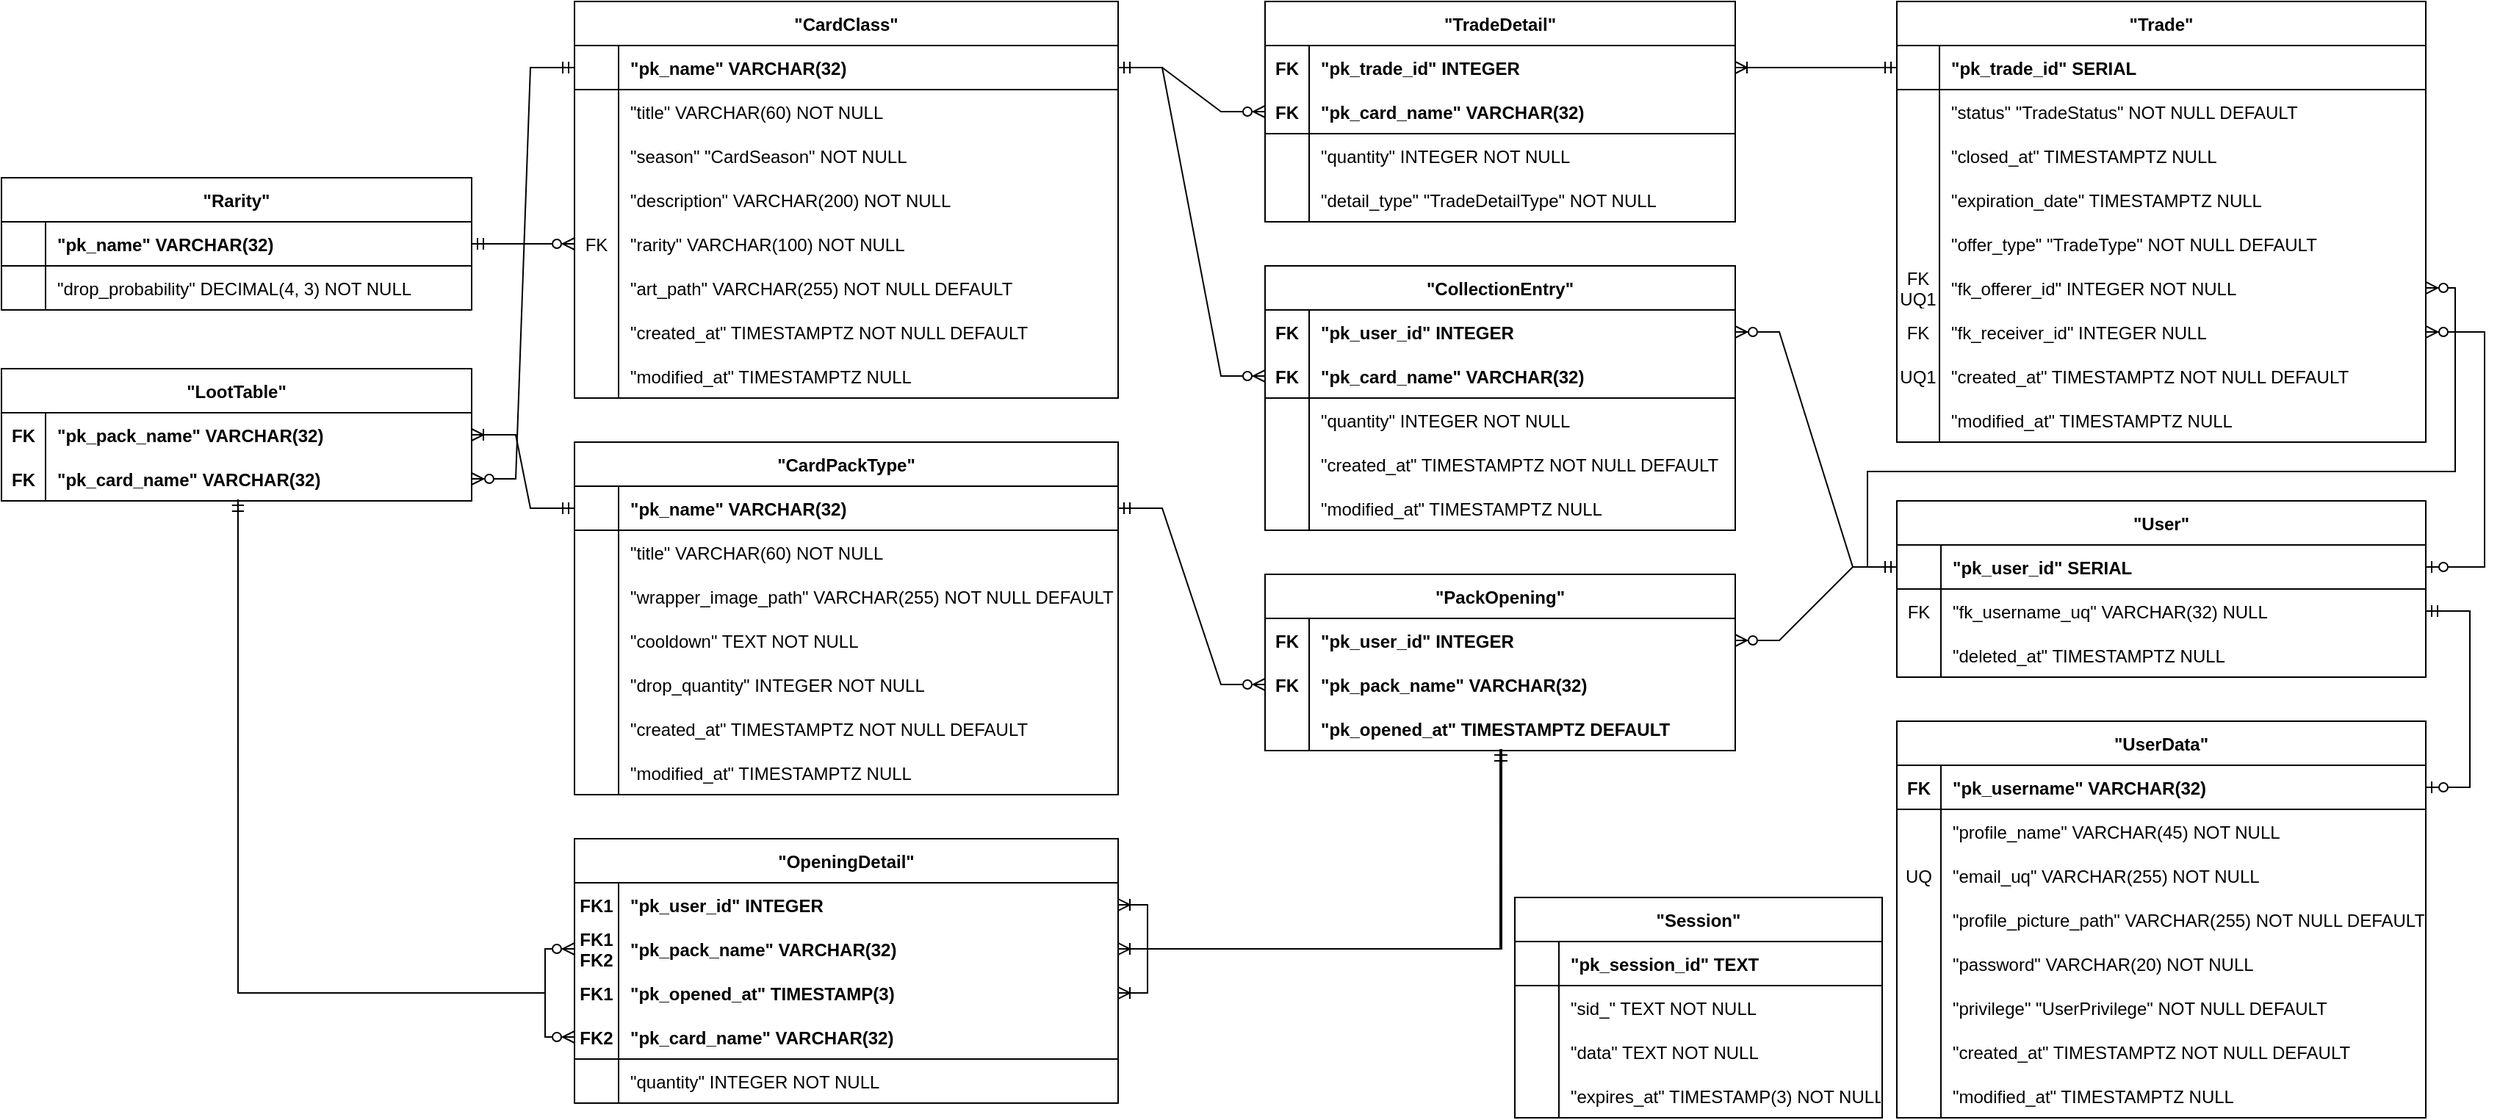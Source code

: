 <mxfile version="24.7.17">
  <diagram name="Page-1" id="2vPwEf7DqMD-HsyIyDej">
    <mxGraphModel dx="3904" dy="805" grid="1" gridSize="10" guides="1" tooltips="1" connect="1" arrows="1" fold="1" page="1" pageScale="1" pageWidth="850" pageHeight="1100" math="0" shadow="0">
      <root>
        <mxCell id="0" />
        <mxCell id="1" parent="0" />
        <mxCell id="vDN5zIWLfsJDJONRf2OM-369" value="" style="edgeStyle=orthogonalEdgeStyle;fontSize=12;html=1;endArrow=ERoneToMany;startArrow=ERmandOne;rounded=0;exitX=0.503;exitY=0.967;exitDx=0;exitDy=0;exitPerimeter=0;entryX=1;entryY=0.5;entryDx=0;entryDy=0;" edge="1" parent="1" source="vDN5zIWLfsJDJONRf2OM-247" target="vDN5zIWLfsJDJONRf2OM-271">
          <mxGeometry width="100" height="100" relative="1" as="geometry">
            <mxPoint x="-1029" y="519" as="sourcePoint" />
            <mxPoint x="-1380" y="655" as="targetPoint" />
            <Array as="points">
              <mxPoint x="-1310" y="645" />
              <mxPoint x="-1310" y="615" />
            </Array>
          </mxGeometry>
        </mxCell>
        <mxCell id="vDN5zIWLfsJDJONRf2OM-373" value="" style="edgeStyle=orthogonalEdgeStyle;fontSize=12;html=1;endArrow=ERoneToMany;startArrow=ERmandOne;rounded=0;exitX=0.5;exitY=0.967;exitDx=0;exitDy=0;exitPerimeter=0;entryX=1;entryY=0.5;entryDx=0;entryDy=0;" edge="1" parent="1" source="vDN5zIWLfsJDJONRf2OM-247" target="vDN5zIWLfsJDJONRf2OM-268">
          <mxGeometry width="100" height="100" relative="1" as="geometry">
            <mxPoint x="-1420" y="650" as="sourcePoint" />
            <mxPoint x="-1320" y="550" as="targetPoint" />
          </mxGeometry>
        </mxCell>
        <mxCell id="vDN5zIWLfsJDJONRf2OM-1" value="&quot;Session&quot;" style="shape=table;startSize=30;container=1;collapsible=1;childLayout=tableLayout;fixedRows=1;rowLines=0;fontStyle=1;align=center;resizeLast=1;" vertex="1" parent="1">
          <mxGeometry x="-1060" y="610" width="250" height="150" as="geometry" />
        </mxCell>
        <mxCell id="vDN5zIWLfsJDJONRf2OM-2" value="" style="shape=tableRow;horizontal=0;startSize=0;swimlaneHead=0;swimlaneBody=0;fillColor=none;collapsible=0;dropTarget=0;points=[[0,0.5],[1,0.5]];portConstraint=eastwest;strokeColor=inherit;top=0;left=0;right=0;bottom=1;" vertex="1" parent="vDN5zIWLfsJDJONRf2OM-1">
          <mxGeometry y="30" width="250" height="30" as="geometry" />
        </mxCell>
        <mxCell id="vDN5zIWLfsJDJONRf2OM-3" value="" style="shape=partialRectangle;overflow=hidden;connectable=0;fillColor=none;strokeColor=inherit;top=0;left=0;bottom=0;right=0;fontStyle=1;" vertex="1" parent="vDN5zIWLfsJDJONRf2OM-2">
          <mxGeometry width="30" height="30" as="geometry">
            <mxRectangle width="30" height="30" as="alternateBounds" />
          </mxGeometry>
        </mxCell>
        <mxCell id="vDN5zIWLfsJDJONRf2OM-4" value="&quot;pk_session_id&quot; TEXT " style="shape=partialRectangle;overflow=hidden;connectable=0;fillColor=none;align=left;strokeColor=inherit;top=0;left=0;bottom=0;right=0;spacingLeft=6;fontStyle=1;" vertex="1" parent="vDN5zIWLfsJDJONRf2OM-2">
          <mxGeometry x="30" width="220" height="30" as="geometry">
            <mxRectangle width="220" height="30" as="alternateBounds" />
          </mxGeometry>
        </mxCell>
        <mxCell id="vDN5zIWLfsJDJONRf2OM-8" value="" style="shape=tableRow;horizontal=0;startSize=0;swimlaneHead=0;swimlaneBody=0;fillColor=none;collapsible=0;dropTarget=0;points=[[0,0.5],[1,0.5]];portConstraint=eastwest;strokeColor=inherit;top=0;left=0;right=0;bottom=0;" vertex="1" parent="vDN5zIWLfsJDJONRf2OM-1">
          <mxGeometry y="60" width="250" height="30" as="geometry" />
        </mxCell>
        <mxCell id="vDN5zIWLfsJDJONRf2OM-9" value="" style="shape=partialRectangle;overflow=hidden;connectable=0;fillColor=none;strokeColor=inherit;top=0;left=0;bottom=0;right=0;" vertex="1" parent="vDN5zIWLfsJDJONRf2OM-8">
          <mxGeometry width="30" height="30" as="geometry">
            <mxRectangle width="30" height="30" as="alternateBounds" />
          </mxGeometry>
        </mxCell>
        <mxCell id="vDN5zIWLfsJDJONRf2OM-10" value="&quot;sid_&quot; TEXT NOT NULL" style="shape=partialRectangle;overflow=hidden;connectable=0;fillColor=none;align=left;strokeColor=inherit;top=0;left=0;bottom=0;right=0;spacingLeft=6;" vertex="1" parent="vDN5zIWLfsJDJONRf2OM-8">
          <mxGeometry x="30" width="220" height="30" as="geometry">
            <mxRectangle width="220" height="30" as="alternateBounds" />
          </mxGeometry>
        </mxCell>
        <mxCell id="vDN5zIWLfsJDJONRf2OM-11" value="" style="shape=tableRow;horizontal=0;startSize=0;swimlaneHead=0;swimlaneBody=0;fillColor=none;collapsible=0;dropTarget=0;points=[[0,0.5],[1,0.5]];portConstraint=eastwest;strokeColor=inherit;top=0;left=0;right=0;bottom=0;" vertex="1" parent="vDN5zIWLfsJDJONRf2OM-1">
          <mxGeometry y="90" width="250" height="30" as="geometry" />
        </mxCell>
        <mxCell id="vDN5zIWLfsJDJONRf2OM-12" value="" style="shape=partialRectangle;overflow=hidden;connectable=0;fillColor=none;strokeColor=inherit;top=0;left=0;bottom=0;right=0;" vertex="1" parent="vDN5zIWLfsJDJONRf2OM-11">
          <mxGeometry width="30" height="30" as="geometry">
            <mxRectangle width="30" height="30" as="alternateBounds" />
          </mxGeometry>
        </mxCell>
        <mxCell id="vDN5zIWLfsJDJONRf2OM-13" value="&quot;data&quot; TEXT NOT NULL" style="shape=partialRectangle;overflow=hidden;connectable=0;fillColor=none;align=left;strokeColor=inherit;top=0;left=0;bottom=0;right=0;spacingLeft=6;" vertex="1" parent="vDN5zIWLfsJDJONRf2OM-11">
          <mxGeometry x="30" width="220" height="30" as="geometry">
            <mxRectangle width="220" height="30" as="alternateBounds" />
          </mxGeometry>
        </mxCell>
        <mxCell id="vDN5zIWLfsJDJONRf2OM-14" value="" style="shape=tableRow;horizontal=0;startSize=0;swimlaneHead=0;swimlaneBody=0;fillColor=none;collapsible=0;dropTarget=0;points=[[0,0.5],[1,0.5]];portConstraint=eastwest;strokeColor=inherit;top=0;left=0;right=0;bottom=0;" vertex="1" parent="vDN5zIWLfsJDJONRf2OM-1">
          <mxGeometry y="120" width="250" height="30" as="geometry" />
        </mxCell>
        <mxCell id="vDN5zIWLfsJDJONRf2OM-15" value="" style="shape=partialRectangle;overflow=hidden;connectable=0;fillColor=none;strokeColor=inherit;top=0;left=0;bottom=0;right=0;" vertex="1" parent="vDN5zIWLfsJDJONRf2OM-14">
          <mxGeometry width="30" height="30" as="geometry">
            <mxRectangle width="30" height="30" as="alternateBounds" />
          </mxGeometry>
        </mxCell>
        <mxCell id="vDN5zIWLfsJDJONRf2OM-16" value="&quot;expires_at&quot; TIMESTAMP(3) NOT NULL" style="shape=partialRectangle;overflow=hidden;connectable=0;fillColor=none;align=left;strokeColor=inherit;top=0;left=0;bottom=0;right=0;spacingLeft=6;" vertex="1" parent="vDN5zIWLfsJDJONRf2OM-14">
          <mxGeometry x="30" width="220" height="30" as="geometry">
            <mxRectangle width="220" height="30" as="alternateBounds" />
          </mxGeometry>
        </mxCell>
        <mxCell id="vDN5zIWLfsJDJONRf2OM-17" value="&quot;User&quot;" style="shape=table;startSize=30;container=1;collapsible=1;childLayout=tableLayout;fixedRows=1;rowLines=0;fontStyle=1;align=center;resizeLast=1;" vertex="1" parent="1">
          <mxGeometry x="-800" y="340" width="360" height="120" as="geometry" />
        </mxCell>
        <mxCell id="vDN5zIWLfsJDJONRf2OM-18" value="" style="shape=tableRow;horizontal=0;startSize=0;swimlaneHead=0;swimlaneBody=0;fillColor=none;collapsible=0;dropTarget=0;points=[[0,0.5],[1,0.5]];portConstraint=eastwest;strokeColor=inherit;top=0;left=0;right=0;bottom=1;" vertex="1" parent="vDN5zIWLfsJDJONRf2OM-17">
          <mxGeometry y="30" width="360" height="30" as="geometry" />
        </mxCell>
        <mxCell id="vDN5zIWLfsJDJONRf2OM-19" value="" style="shape=partialRectangle;overflow=hidden;connectable=0;fillColor=none;strokeColor=inherit;top=0;left=0;bottom=0;right=0;fontStyle=1;" vertex="1" parent="vDN5zIWLfsJDJONRf2OM-18">
          <mxGeometry width="30" height="30" as="geometry">
            <mxRectangle width="30" height="30" as="alternateBounds" />
          </mxGeometry>
        </mxCell>
        <mxCell id="vDN5zIWLfsJDJONRf2OM-20" value="&quot;pk_user_id&quot; SERIAL" style="shape=partialRectangle;overflow=hidden;connectable=0;fillColor=none;align=left;strokeColor=inherit;top=0;left=0;bottom=0;right=0;spacingLeft=6;fontStyle=1;" vertex="1" parent="vDN5zIWLfsJDJONRf2OM-18">
          <mxGeometry x="30" width="330" height="30" as="geometry">
            <mxRectangle width="330" height="30" as="alternateBounds" />
          </mxGeometry>
        </mxCell>
        <mxCell id="vDN5zIWLfsJDJONRf2OM-24" value="" style="shape=tableRow;horizontal=0;startSize=0;swimlaneHead=0;swimlaneBody=0;fillColor=none;collapsible=0;dropTarget=0;points=[[0,0.5],[1,0.5]];portConstraint=eastwest;strokeColor=inherit;top=0;left=0;right=0;bottom=0;" vertex="1" parent="vDN5zIWLfsJDJONRf2OM-17">
          <mxGeometry y="60" width="360" height="30" as="geometry" />
        </mxCell>
        <mxCell id="vDN5zIWLfsJDJONRf2OM-25" value="FK" style="shape=partialRectangle;overflow=hidden;connectable=0;fillColor=none;strokeColor=inherit;top=0;left=0;bottom=0;right=0;" vertex="1" parent="vDN5zIWLfsJDJONRf2OM-24">
          <mxGeometry width="30" height="30" as="geometry">
            <mxRectangle width="30" height="30" as="alternateBounds" />
          </mxGeometry>
        </mxCell>
        <mxCell id="vDN5zIWLfsJDJONRf2OM-26" value="&quot;fk_username_uq&quot; VARCHAR(32) NULL" style="shape=partialRectangle;overflow=hidden;connectable=0;fillColor=none;align=left;strokeColor=inherit;top=0;left=0;bottom=0;right=0;spacingLeft=6;" vertex="1" parent="vDN5zIWLfsJDJONRf2OM-24">
          <mxGeometry x="30" width="330" height="30" as="geometry">
            <mxRectangle width="330" height="30" as="alternateBounds" />
          </mxGeometry>
        </mxCell>
        <mxCell id="vDN5zIWLfsJDJONRf2OM-27" value="" style="shape=tableRow;horizontal=0;startSize=0;swimlaneHead=0;swimlaneBody=0;fillColor=none;collapsible=0;dropTarget=0;points=[[0,0.5],[1,0.5]];portConstraint=eastwest;strokeColor=inherit;top=0;left=0;right=0;bottom=0;" vertex="1" parent="vDN5zIWLfsJDJONRf2OM-17">
          <mxGeometry y="90" width="360" height="30" as="geometry" />
        </mxCell>
        <mxCell id="vDN5zIWLfsJDJONRf2OM-28" value="" style="shape=partialRectangle;overflow=hidden;connectable=0;fillColor=none;strokeColor=inherit;top=0;left=0;bottom=0;right=0;" vertex="1" parent="vDN5zIWLfsJDJONRf2OM-27">
          <mxGeometry width="30" height="30" as="geometry">
            <mxRectangle width="30" height="30" as="alternateBounds" />
          </mxGeometry>
        </mxCell>
        <mxCell id="vDN5zIWLfsJDJONRf2OM-29" value="&quot;deleted_at&quot; TIMESTAMPTZ NULL" style="shape=partialRectangle;overflow=hidden;connectable=0;fillColor=none;align=left;strokeColor=inherit;top=0;left=0;bottom=0;right=0;spacingLeft=6;" vertex="1" parent="vDN5zIWLfsJDJONRf2OM-27">
          <mxGeometry x="30" width="330" height="30" as="geometry">
            <mxRectangle width="330" height="30" as="alternateBounds" />
          </mxGeometry>
        </mxCell>
        <mxCell id="vDN5zIWLfsJDJONRf2OM-30" value="&quot;UserData&quot;" style="shape=table;startSize=30;container=1;collapsible=1;childLayout=tableLayout;fixedRows=1;rowLines=0;fontStyle=1;align=center;resizeLast=1;" vertex="1" parent="1">
          <mxGeometry x="-800" y="490" width="360" height="270" as="geometry" />
        </mxCell>
        <mxCell id="vDN5zIWLfsJDJONRf2OM-31" value="" style="shape=tableRow;horizontal=0;startSize=0;swimlaneHead=0;swimlaneBody=0;fillColor=none;collapsible=0;dropTarget=0;points=[[0,0.5],[1,0.5]];portConstraint=eastwest;strokeColor=inherit;top=0;left=0;right=0;bottom=1;" vertex="1" parent="vDN5zIWLfsJDJONRf2OM-30">
          <mxGeometry y="30" width="360" height="30" as="geometry" />
        </mxCell>
        <mxCell id="vDN5zIWLfsJDJONRf2OM-32" value="FK" style="shape=partialRectangle;overflow=hidden;connectable=0;fillColor=none;strokeColor=inherit;top=0;left=0;bottom=0;right=0;fontStyle=1;" vertex="1" parent="vDN5zIWLfsJDJONRf2OM-31">
          <mxGeometry width="30" height="30" as="geometry">
            <mxRectangle width="30" height="30" as="alternateBounds" />
          </mxGeometry>
        </mxCell>
        <mxCell id="vDN5zIWLfsJDJONRf2OM-33" value="&quot;pk_username&quot; VARCHAR(32)" style="shape=partialRectangle;overflow=hidden;connectable=0;fillColor=none;align=left;strokeColor=inherit;top=0;left=0;bottom=0;right=0;spacingLeft=6;fontStyle=1;" vertex="1" parent="vDN5zIWLfsJDJONRf2OM-31">
          <mxGeometry x="30" width="330" height="30" as="geometry">
            <mxRectangle width="330" height="30" as="alternateBounds" />
          </mxGeometry>
        </mxCell>
        <mxCell id="vDN5zIWLfsJDJONRf2OM-37" value="" style="shape=tableRow;horizontal=0;startSize=0;swimlaneHead=0;swimlaneBody=0;fillColor=none;collapsible=0;dropTarget=0;points=[[0,0.5],[1,0.5]];portConstraint=eastwest;strokeColor=inherit;top=0;left=0;right=0;bottom=0;" vertex="1" parent="vDN5zIWLfsJDJONRf2OM-30">
          <mxGeometry y="60" width="360" height="30" as="geometry" />
        </mxCell>
        <mxCell id="vDN5zIWLfsJDJONRf2OM-38" value="" style="shape=partialRectangle;overflow=hidden;connectable=0;fillColor=none;strokeColor=inherit;top=0;left=0;bottom=0;right=0;" vertex="1" parent="vDN5zIWLfsJDJONRf2OM-37">
          <mxGeometry width="30" height="30" as="geometry">
            <mxRectangle width="30" height="30" as="alternateBounds" />
          </mxGeometry>
        </mxCell>
        <mxCell id="vDN5zIWLfsJDJONRf2OM-39" value="&quot;profile_name&quot; VARCHAR(45) NOT NULL" style="shape=partialRectangle;overflow=hidden;connectable=0;fillColor=none;align=left;strokeColor=inherit;top=0;left=0;bottom=0;right=0;spacingLeft=6;" vertex="1" parent="vDN5zIWLfsJDJONRf2OM-37">
          <mxGeometry x="30" width="330" height="30" as="geometry">
            <mxRectangle width="330" height="30" as="alternateBounds" />
          </mxGeometry>
        </mxCell>
        <mxCell id="vDN5zIWLfsJDJONRf2OM-40" value="" style="shape=tableRow;horizontal=0;startSize=0;swimlaneHead=0;swimlaneBody=0;fillColor=none;collapsible=0;dropTarget=0;points=[[0,0.5],[1,0.5]];portConstraint=eastwest;strokeColor=inherit;top=0;left=0;right=0;bottom=0;" vertex="1" parent="vDN5zIWLfsJDJONRf2OM-30">
          <mxGeometry y="90" width="360" height="30" as="geometry" />
        </mxCell>
        <mxCell id="vDN5zIWLfsJDJONRf2OM-41" value="UQ" style="shape=partialRectangle;overflow=hidden;connectable=0;fillColor=none;strokeColor=inherit;top=0;left=0;bottom=0;right=0;" vertex="1" parent="vDN5zIWLfsJDJONRf2OM-40">
          <mxGeometry width="30" height="30" as="geometry">
            <mxRectangle width="30" height="30" as="alternateBounds" />
          </mxGeometry>
        </mxCell>
        <mxCell id="vDN5zIWLfsJDJONRf2OM-42" value="&quot;email_uq&quot; VARCHAR(255) NOT NULL" style="shape=partialRectangle;overflow=hidden;connectable=0;fillColor=none;align=left;strokeColor=inherit;top=0;left=0;bottom=0;right=0;spacingLeft=6;" vertex="1" parent="vDN5zIWLfsJDJONRf2OM-40">
          <mxGeometry x="30" width="330" height="30" as="geometry">
            <mxRectangle width="330" height="30" as="alternateBounds" />
          </mxGeometry>
        </mxCell>
        <mxCell id="vDN5zIWLfsJDJONRf2OM-43" value="" style="shape=tableRow;horizontal=0;startSize=0;swimlaneHead=0;swimlaneBody=0;fillColor=none;collapsible=0;dropTarget=0;points=[[0,0.5],[1,0.5]];portConstraint=eastwest;strokeColor=inherit;top=0;left=0;right=0;bottom=0;" vertex="1" parent="vDN5zIWLfsJDJONRf2OM-30">
          <mxGeometry y="120" width="360" height="30" as="geometry" />
        </mxCell>
        <mxCell id="vDN5zIWLfsJDJONRf2OM-44" value="" style="shape=partialRectangle;overflow=hidden;connectable=0;fillColor=none;strokeColor=inherit;top=0;left=0;bottom=0;right=0;" vertex="1" parent="vDN5zIWLfsJDJONRf2OM-43">
          <mxGeometry width="30" height="30" as="geometry">
            <mxRectangle width="30" height="30" as="alternateBounds" />
          </mxGeometry>
        </mxCell>
        <mxCell id="vDN5zIWLfsJDJONRf2OM-45" value="&quot;profile_picture_path&quot; VARCHAR(255) NOT NULL DEFAULT" style="shape=partialRectangle;overflow=hidden;connectable=0;fillColor=none;align=left;strokeColor=inherit;top=0;left=0;bottom=0;right=0;spacingLeft=6;" vertex="1" parent="vDN5zIWLfsJDJONRf2OM-43">
          <mxGeometry x="30" width="330" height="30" as="geometry">
            <mxRectangle width="330" height="30" as="alternateBounds" />
          </mxGeometry>
        </mxCell>
        <mxCell id="vDN5zIWLfsJDJONRf2OM-46" value="" style="shape=tableRow;horizontal=0;startSize=0;swimlaneHead=0;swimlaneBody=0;fillColor=none;collapsible=0;dropTarget=0;points=[[0,0.5],[1,0.5]];portConstraint=eastwest;strokeColor=inherit;top=0;left=0;right=0;bottom=0;" vertex="1" parent="vDN5zIWLfsJDJONRf2OM-30">
          <mxGeometry y="150" width="360" height="30" as="geometry" />
        </mxCell>
        <mxCell id="vDN5zIWLfsJDJONRf2OM-47" value="" style="shape=partialRectangle;overflow=hidden;connectable=0;fillColor=none;strokeColor=inherit;top=0;left=0;bottom=0;right=0;" vertex="1" parent="vDN5zIWLfsJDJONRf2OM-46">
          <mxGeometry width="30" height="30" as="geometry">
            <mxRectangle width="30" height="30" as="alternateBounds" />
          </mxGeometry>
        </mxCell>
        <mxCell id="vDN5zIWLfsJDJONRf2OM-48" value="&quot;password&quot; VARCHAR(20) NOT NULL" style="shape=partialRectangle;overflow=hidden;connectable=0;fillColor=none;align=left;strokeColor=inherit;top=0;left=0;bottom=0;right=0;spacingLeft=6;" vertex="1" parent="vDN5zIWLfsJDJONRf2OM-46">
          <mxGeometry x="30" width="330" height="30" as="geometry">
            <mxRectangle width="330" height="30" as="alternateBounds" />
          </mxGeometry>
        </mxCell>
        <mxCell id="vDN5zIWLfsJDJONRf2OM-49" value="" style="shape=tableRow;horizontal=0;startSize=0;swimlaneHead=0;swimlaneBody=0;fillColor=none;collapsible=0;dropTarget=0;points=[[0,0.5],[1,0.5]];portConstraint=eastwest;strokeColor=inherit;top=0;left=0;right=0;bottom=0;" vertex="1" parent="vDN5zIWLfsJDJONRf2OM-30">
          <mxGeometry y="180" width="360" height="30" as="geometry" />
        </mxCell>
        <mxCell id="vDN5zIWLfsJDJONRf2OM-50" value="" style="shape=partialRectangle;overflow=hidden;connectable=0;fillColor=none;strokeColor=inherit;top=0;left=0;bottom=0;right=0;" vertex="1" parent="vDN5zIWLfsJDJONRf2OM-49">
          <mxGeometry width="30" height="30" as="geometry">
            <mxRectangle width="30" height="30" as="alternateBounds" />
          </mxGeometry>
        </mxCell>
        <mxCell id="vDN5zIWLfsJDJONRf2OM-51" value="&quot;privilege&quot; &quot;UserPrivilege&quot; NOT NULL DEFAULT" style="shape=partialRectangle;overflow=hidden;connectable=0;fillColor=none;align=left;strokeColor=inherit;top=0;left=0;bottom=0;right=0;spacingLeft=6;" vertex="1" parent="vDN5zIWLfsJDJONRf2OM-49">
          <mxGeometry x="30" width="330" height="30" as="geometry">
            <mxRectangle width="330" height="30" as="alternateBounds" />
          </mxGeometry>
        </mxCell>
        <mxCell id="vDN5zIWLfsJDJONRf2OM-52" value="" style="shape=tableRow;horizontal=0;startSize=0;swimlaneHead=0;swimlaneBody=0;fillColor=none;collapsible=0;dropTarget=0;points=[[0,0.5],[1,0.5]];portConstraint=eastwest;strokeColor=inherit;top=0;left=0;right=0;bottom=0;" vertex="1" parent="vDN5zIWLfsJDJONRf2OM-30">
          <mxGeometry y="210" width="360" height="30" as="geometry" />
        </mxCell>
        <mxCell id="vDN5zIWLfsJDJONRf2OM-53" value="" style="shape=partialRectangle;overflow=hidden;connectable=0;fillColor=none;strokeColor=inherit;top=0;left=0;bottom=0;right=0;" vertex="1" parent="vDN5zIWLfsJDJONRf2OM-52">
          <mxGeometry width="30" height="30" as="geometry">
            <mxRectangle width="30" height="30" as="alternateBounds" />
          </mxGeometry>
        </mxCell>
        <mxCell id="vDN5zIWLfsJDJONRf2OM-54" value="&quot;created_at&quot; TIMESTAMPTZ NOT NULL DEFAULT" style="shape=partialRectangle;overflow=hidden;connectable=0;fillColor=none;align=left;strokeColor=inherit;top=0;left=0;bottom=0;right=0;spacingLeft=6;" vertex="1" parent="vDN5zIWLfsJDJONRf2OM-52">
          <mxGeometry x="30" width="330" height="30" as="geometry">
            <mxRectangle width="330" height="30" as="alternateBounds" />
          </mxGeometry>
        </mxCell>
        <mxCell id="vDN5zIWLfsJDJONRf2OM-55" value="" style="shape=tableRow;horizontal=0;startSize=0;swimlaneHead=0;swimlaneBody=0;fillColor=none;collapsible=0;dropTarget=0;points=[[0,0.5],[1,0.5]];portConstraint=eastwest;strokeColor=inherit;top=0;left=0;right=0;bottom=0;" vertex="1" parent="vDN5zIWLfsJDJONRf2OM-30">
          <mxGeometry y="240" width="360" height="30" as="geometry" />
        </mxCell>
        <mxCell id="vDN5zIWLfsJDJONRf2OM-56" value="" style="shape=partialRectangle;overflow=hidden;connectable=0;fillColor=none;strokeColor=inherit;top=0;left=0;bottom=0;right=0;" vertex="1" parent="vDN5zIWLfsJDJONRf2OM-55">
          <mxGeometry width="30" height="30" as="geometry">
            <mxRectangle width="30" height="30" as="alternateBounds" />
          </mxGeometry>
        </mxCell>
        <mxCell id="vDN5zIWLfsJDJONRf2OM-57" value="&quot;modified_at&quot; TIMESTAMPTZ NULL" style="shape=partialRectangle;overflow=hidden;connectable=0;fillColor=none;align=left;strokeColor=inherit;top=0;left=0;bottom=0;right=0;spacingLeft=6;" vertex="1" parent="vDN5zIWLfsJDJONRf2OM-55">
          <mxGeometry x="30" width="330" height="30" as="geometry">
            <mxRectangle width="330" height="30" as="alternateBounds" />
          </mxGeometry>
        </mxCell>
        <mxCell id="vDN5zIWLfsJDJONRf2OM-83" value="&quot;Rarity&quot;" style="shape=table;startSize=30;container=1;collapsible=1;childLayout=tableLayout;fixedRows=1;rowLines=0;fontStyle=1;align=center;resizeLast=1;" vertex="1" parent="1">
          <mxGeometry x="-2090" y="120" width="320" height="90" as="geometry" />
        </mxCell>
        <mxCell id="vDN5zIWLfsJDJONRf2OM-84" value="" style="shape=tableRow;horizontal=0;startSize=0;swimlaneHead=0;swimlaneBody=0;fillColor=none;collapsible=0;dropTarget=0;points=[[0,0.5],[1,0.5]];portConstraint=eastwest;strokeColor=inherit;top=0;left=0;right=0;bottom=1;" vertex="1" parent="vDN5zIWLfsJDJONRf2OM-83">
          <mxGeometry y="30" width="320" height="30" as="geometry" />
        </mxCell>
        <mxCell id="vDN5zIWLfsJDJONRf2OM-85" value="" style="shape=partialRectangle;overflow=hidden;connectable=0;fillColor=none;strokeColor=inherit;top=0;left=0;bottom=0;right=0;fontStyle=1;" vertex="1" parent="vDN5zIWLfsJDJONRf2OM-84">
          <mxGeometry width="30" height="30" as="geometry">
            <mxRectangle width="30" height="30" as="alternateBounds" />
          </mxGeometry>
        </mxCell>
        <mxCell id="vDN5zIWLfsJDJONRf2OM-86" value="&quot;pk_name&quot; VARCHAR(32)" style="shape=partialRectangle;overflow=hidden;connectable=0;fillColor=none;align=left;strokeColor=inherit;top=0;left=0;bottom=0;right=0;spacingLeft=6;fontStyle=1;" vertex="1" parent="vDN5zIWLfsJDJONRf2OM-84">
          <mxGeometry x="30" width="290" height="30" as="geometry">
            <mxRectangle width="290" height="30" as="alternateBounds" />
          </mxGeometry>
        </mxCell>
        <mxCell id="vDN5zIWLfsJDJONRf2OM-90" value="" style="shape=tableRow;horizontal=0;startSize=0;swimlaneHead=0;swimlaneBody=0;fillColor=none;collapsible=0;dropTarget=0;points=[[0,0.5],[1,0.5]];portConstraint=eastwest;strokeColor=inherit;top=0;left=0;right=0;bottom=0;" vertex="1" parent="vDN5zIWLfsJDJONRf2OM-83">
          <mxGeometry y="60" width="320" height="30" as="geometry" />
        </mxCell>
        <mxCell id="vDN5zIWLfsJDJONRf2OM-91" value="" style="shape=partialRectangle;overflow=hidden;connectable=0;fillColor=none;strokeColor=inherit;top=0;left=0;bottom=0;right=0;" vertex="1" parent="vDN5zIWLfsJDJONRf2OM-90">
          <mxGeometry width="30" height="30" as="geometry">
            <mxRectangle width="30" height="30" as="alternateBounds" />
          </mxGeometry>
        </mxCell>
        <mxCell id="vDN5zIWLfsJDJONRf2OM-92" value="&quot;drop_probability&quot; DECIMAL(4, 3) NOT NULL" style="shape=partialRectangle;overflow=hidden;connectable=0;fillColor=none;align=left;strokeColor=inherit;top=0;left=0;bottom=0;right=0;spacingLeft=6;" vertex="1" parent="vDN5zIWLfsJDJONRf2OM-90">
          <mxGeometry x="30" width="290" height="30" as="geometry">
            <mxRectangle width="290" height="30" as="alternateBounds" />
          </mxGeometry>
        </mxCell>
        <mxCell id="vDN5zIWLfsJDJONRf2OM-93" value="&quot;CardClass&quot;" style="shape=table;startSize=30;container=1;collapsible=1;childLayout=tableLayout;fixedRows=1;rowLines=0;fontStyle=1;align=center;resizeLast=1;" vertex="1" parent="1">
          <mxGeometry x="-1700" width="370" height="270" as="geometry" />
        </mxCell>
        <mxCell id="vDN5zIWLfsJDJONRf2OM-94" value="" style="shape=tableRow;horizontal=0;startSize=0;swimlaneHead=0;swimlaneBody=0;fillColor=none;collapsible=0;dropTarget=0;points=[[0,0.5],[1,0.5]];portConstraint=eastwest;strokeColor=inherit;top=0;left=0;right=0;bottom=1;" vertex="1" parent="vDN5zIWLfsJDJONRf2OM-93">
          <mxGeometry y="30" width="370" height="30" as="geometry" />
        </mxCell>
        <mxCell id="vDN5zIWLfsJDJONRf2OM-95" value="" style="shape=partialRectangle;overflow=hidden;connectable=0;fillColor=none;strokeColor=inherit;top=0;left=0;bottom=0;right=0;fontStyle=1;" vertex="1" parent="vDN5zIWLfsJDJONRf2OM-94">
          <mxGeometry width="30" height="30" as="geometry">
            <mxRectangle width="30" height="30" as="alternateBounds" />
          </mxGeometry>
        </mxCell>
        <mxCell id="vDN5zIWLfsJDJONRf2OM-96" value="&quot;pk_name&quot; VARCHAR(32)" style="shape=partialRectangle;overflow=hidden;connectable=0;fillColor=none;align=left;strokeColor=inherit;top=0;left=0;bottom=0;right=0;spacingLeft=6;fontStyle=1;" vertex="1" parent="vDN5zIWLfsJDJONRf2OM-94">
          <mxGeometry x="30" width="340" height="30" as="geometry">
            <mxRectangle width="340" height="30" as="alternateBounds" />
          </mxGeometry>
        </mxCell>
        <mxCell id="vDN5zIWLfsJDJONRf2OM-100" value="" style="shape=tableRow;horizontal=0;startSize=0;swimlaneHead=0;swimlaneBody=0;fillColor=none;collapsible=0;dropTarget=0;points=[[0,0.5],[1,0.5]];portConstraint=eastwest;strokeColor=inherit;top=0;left=0;right=0;bottom=0;" vertex="1" parent="vDN5zIWLfsJDJONRf2OM-93">
          <mxGeometry y="60" width="370" height="30" as="geometry" />
        </mxCell>
        <mxCell id="vDN5zIWLfsJDJONRf2OM-101" value="" style="shape=partialRectangle;overflow=hidden;connectable=0;fillColor=none;strokeColor=inherit;top=0;left=0;bottom=0;right=0;" vertex="1" parent="vDN5zIWLfsJDJONRf2OM-100">
          <mxGeometry width="30" height="30" as="geometry">
            <mxRectangle width="30" height="30" as="alternateBounds" />
          </mxGeometry>
        </mxCell>
        <mxCell id="vDN5zIWLfsJDJONRf2OM-102" value="&quot;title&quot; VARCHAR(60) NOT NULL" style="shape=partialRectangle;overflow=hidden;connectable=0;fillColor=none;align=left;strokeColor=inherit;top=0;left=0;bottom=0;right=0;spacingLeft=6;" vertex="1" parent="vDN5zIWLfsJDJONRf2OM-100">
          <mxGeometry x="30" width="340" height="30" as="geometry">
            <mxRectangle width="340" height="30" as="alternateBounds" />
          </mxGeometry>
        </mxCell>
        <mxCell id="vDN5zIWLfsJDJONRf2OM-103" value="" style="shape=tableRow;horizontal=0;startSize=0;swimlaneHead=0;swimlaneBody=0;fillColor=none;collapsible=0;dropTarget=0;points=[[0,0.5],[1,0.5]];portConstraint=eastwest;strokeColor=inherit;top=0;left=0;right=0;bottom=0;" vertex="1" parent="vDN5zIWLfsJDJONRf2OM-93">
          <mxGeometry y="90" width="370" height="30" as="geometry" />
        </mxCell>
        <mxCell id="vDN5zIWLfsJDJONRf2OM-104" value="" style="shape=partialRectangle;overflow=hidden;connectable=0;fillColor=none;strokeColor=inherit;top=0;left=0;bottom=0;right=0;" vertex="1" parent="vDN5zIWLfsJDJONRf2OM-103">
          <mxGeometry width="30" height="30" as="geometry">
            <mxRectangle width="30" height="30" as="alternateBounds" />
          </mxGeometry>
        </mxCell>
        <mxCell id="vDN5zIWLfsJDJONRf2OM-105" value="&quot;season&quot; &quot;CardSeason&quot; NOT NULL" style="shape=partialRectangle;overflow=hidden;connectable=0;fillColor=none;align=left;strokeColor=inherit;top=0;left=0;bottom=0;right=0;spacingLeft=6;" vertex="1" parent="vDN5zIWLfsJDJONRf2OM-103">
          <mxGeometry x="30" width="340" height="30" as="geometry">
            <mxRectangle width="340" height="30" as="alternateBounds" />
          </mxGeometry>
        </mxCell>
        <mxCell id="vDN5zIWLfsJDJONRf2OM-106" value="" style="shape=tableRow;horizontal=0;startSize=0;swimlaneHead=0;swimlaneBody=0;fillColor=none;collapsible=0;dropTarget=0;points=[[0,0.5],[1,0.5]];portConstraint=eastwest;strokeColor=inherit;top=0;left=0;right=0;bottom=0;" vertex="1" parent="vDN5zIWLfsJDJONRf2OM-93">
          <mxGeometry y="120" width="370" height="30" as="geometry" />
        </mxCell>
        <mxCell id="vDN5zIWLfsJDJONRf2OM-107" value="" style="shape=partialRectangle;overflow=hidden;connectable=0;fillColor=none;strokeColor=inherit;top=0;left=0;bottom=0;right=0;" vertex="1" parent="vDN5zIWLfsJDJONRf2OM-106">
          <mxGeometry width="30" height="30" as="geometry">
            <mxRectangle width="30" height="30" as="alternateBounds" />
          </mxGeometry>
        </mxCell>
        <mxCell id="vDN5zIWLfsJDJONRf2OM-108" value="&quot;description&quot; VARCHAR(200) NOT NULL" style="shape=partialRectangle;overflow=hidden;connectable=0;fillColor=none;align=left;strokeColor=inherit;top=0;left=0;bottom=0;right=0;spacingLeft=6;" vertex="1" parent="vDN5zIWLfsJDJONRf2OM-106">
          <mxGeometry x="30" width="340" height="30" as="geometry">
            <mxRectangle width="340" height="30" as="alternateBounds" />
          </mxGeometry>
        </mxCell>
        <mxCell id="vDN5zIWLfsJDJONRf2OM-109" value="" style="shape=tableRow;horizontal=0;startSize=0;swimlaneHead=0;swimlaneBody=0;fillColor=none;collapsible=0;dropTarget=0;points=[[0,0.5],[1,0.5]];portConstraint=eastwest;strokeColor=inherit;top=0;left=0;right=0;bottom=0;" vertex="1" parent="vDN5zIWLfsJDJONRf2OM-93">
          <mxGeometry y="150" width="370" height="30" as="geometry" />
        </mxCell>
        <mxCell id="vDN5zIWLfsJDJONRf2OM-110" value="FK" style="shape=partialRectangle;overflow=hidden;connectable=0;fillColor=none;strokeColor=inherit;top=0;left=0;bottom=0;right=0;" vertex="1" parent="vDN5zIWLfsJDJONRf2OM-109">
          <mxGeometry width="30" height="30" as="geometry">
            <mxRectangle width="30" height="30" as="alternateBounds" />
          </mxGeometry>
        </mxCell>
        <mxCell id="vDN5zIWLfsJDJONRf2OM-111" value="&quot;rarity&quot; VARCHAR(100) NOT NULL" style="shape=partialRectangle;overflow=hidden;connectable=0;fillColor=none;align=left;strokeColor=inherit;top=0;left=0;bottom=0;right=0;spacingLeft=6;" vertex="1" parent="vDN5zIWLfsJDJONRf2OM-109">
          <mxGeometry x="30" width="340" height="30" as="geometry">
            <mxRectangle width="340" height="30" as="alternateBounds" />
          </mxGeometry>
        </mxCell>
        <mxCell id="vDN5zIWLfsJDJONRf2OM-112" value="" style="shape=tableRow;horizontal=0;startSize=0;swimlaneHead=0;swimlaneBody=0;fillColor=none;collapsible=0;dropTarget=0;points=[[0,0.5],[1,0.5]];portConstraint=eastwest;strokeColor=inherit;top=0;left=0;right=0;bottom=0;" vertex="1" parent="vDN5zIWLfsJDJONRf2OM-93">
          <mxGeometry y="180" width="370" height="30" as="geometry" />
        </mxCell>
        <mxCell id="vDN5zIWLfsJDJONRf2OM-113" value="" style="shape=partialRectangle;overflow=hidden;connectable=0;fillColor=none;strokeColor=inherit;top=0;left=0;bottom=0;right=0;" vertex="1" parent="vDN5zIWLfsJDJONRf2OM-112">
          <mxGeometry width="30" height="30" as="geometry">
            <mxRectangle width="30" height="30" as="alternateBounds" />
          </mxGeometry>
        </mxCell>
        <mxCell id="vDN5zIWLfsJDJONRf2OM-114" value="&quot;art_path&quot; VARCHAR(255) NOT NULL DEFAULT" style="shape=partialRectangle;overflow=hidden;connectable=0;fillColor=none;align=left;strokeColor=inherit;top=0;left=0;bottom=0;right=0;spacingLeft=6;" vertex="1" parent="vDN5zIWLfsJDJONRf2OM-112">
          <mxGeometry x="30" width="340" height="30" as="geometry">
            <mxRectangle width="340" height="30" as="alternateBounds" />
          </mxGeometry>
        </mxCell>
        <mxCell id="vDN5zIWLfsJDJONRf2OM-115" value="" style="shape=tableRow;horizontal=0;startSize=0;swimlaneHead=0;swimlaneBody=0;fillColor=none;collapsible=0;dropTarget=0;points=[[0,0.5],[1,0.5]];portConstraint=eastwest;strokeColor=inherit;top=0;left=0;right=0;bottom=0;" vertex="1" parent="vDN5zIWLfsJDJONRf2OM-93">
          <mxGeometry y="210" width="370" height="30" as="geometry" />
        </mxCell>
        <mxCell id="vDN5zIWLfsJDJONRf2OM-116" value="" style="shape=partialRectangle;overflow=hidden;connectable=0;fillColor=none;strokeColor=inherit;top=0;left=0;bottom=0;right=0;" vertex="1" parent="vDN5zIWLfsJDJONRf2OM-115">
          <mxGeometry width="30" height="30" as="geometry">
            <mxRectangle width="30" height="30" as="alternateBounds" />
          </mxGeometry>
        </mxCell>
        <mxCell id="vDN5zIWLfsJDJONRf2OM-117" value="&quot;created_at&quot; TIMESTAMPTZ NOT NULL DEFAULT" style="shape=partialRectangle;overflow=hidden;connectable=0;fillColor=none;align=left;strokeColor=inherit;top=0;left=0;bottom=0;right=0;spacingLeft=6;" vertex="1" parent="vDN5zIWLfsJDJONRf2OM-115">
          <mxGeometry x="30" width="340" height="30" as="geometry">
            <mxRectangle width="340" height="30" as="alternateBounds" />
          </mxGeometry>
        </mxCell>
        <mxCell id="vDN5zIWLfsJDJONRf2OM-118" value="" style="shape=tableRow;horizontal=0;startSize=0;swimlaneHead=0;swimlaneBody=0;fillColor=none;collapsible=0;dropTarget=0;points=[[0,0.5],[1,0.5]];portConstraint=eastwest;strokeColor=inherit;top=0;left=0;right=0;bottom=0;" vertex="1" parent="vDN5zIWLfsJDJONRf2OM-93">
          <mxGeometry y="240" width="370" height="30" as="geometry" />
        </mxCell>
        <mxCell id="vDN5zIWLfsJDJONRf2OM-119" value="" style="shape=partialRectangle;overflow=hidden;connectable=0;fillColor=none;strokeColor=inherit;top=0;left=0;bottom=0;right=0;" vertex="1" parent="vDN5zIWLfsJDJONRf2OM-118">
          <mxGeometry width="30" height="30" as="geometry">
            <mxRectangle width="30" height="30" as="alternateBounds" />
          </mxGeometry>
        </mxCell>
        <mxCell id="vDN5zIWLfsJDJONRf2OM-120" value="&quot;modified_at&quot; TIMESTAMPTZ NULL" style="shape=partialRectangle;overflow=hidden;connectable=0;fillColor=none;align=left;strokeColor=inherit;top=0;left=0;bottom=0;right=0;spacingLeft=6;" vertex="1" parent="vDN5zIWLfsJDJONRf2OM-118">
          <mxGeometry x="30" width="340" height="30" as="geometry">
            <mxRectangle width="340" height="30" as="alternateBounds" />
          </mxGeometry>
        </mxCell>
        <mxCell id="vDN5zIWLfsJDJONRf2OM-121" value="&quot;LootTable&quot;" style="shape=table;startSize=30;container=1;collapsible=1;childLayout=tableLayout;fixedRows=1;rowLines=0;fontStyle=1;align=center;resizeLast=1;" vertex="1" parent="1">
          <mxGeometry x="-2090" y="250" width="320" height="90" as="geometry" />
        </mxCell>
        <mxCell id="vDN5zIWLfsJDJONRf2OM-241" value="" style="shape=tableRow;horizontal=0;startSize=0;swimlaneHead=0;swimlaneBody=0;fillColor=none;collapsible=0;dropTarget=0;points=[[0,0.5],[1,0.5]];portConstraint=eastwest;strokeColor=inherit;top=0;left=0;right=0;bottom=0;" vertex="1" parent="vDN5zIWLfsJDJONRf2OM-121">
          <mxGeometry y="30" width="320" height="30" as="geometry" />
        </mxCell>
        <mxCell id="vDN5zIWLfsJDJONRf2OM-242" value="FK" style="shape=partialRectangle;overflow=hidden;connectable=0;fillColor=none;strokeColor=inherit;top=0;left=0;bottom=0;right=0;fontStyle=1;" vertex="1" parent="vDN5zIWLfsJDJONRf2OM-241">
          <mxGeometry width="30" height="30" as="geometry">
            <mxRectangle width="30" height="30" as="alternateBounds" />
          </mxGeometry>
        </mxCell>
        <mxCell id="vDN5zIWLfsJDJONRf2OM-243" value="&quot;pk_pack_name&quot; VARCHAR(32)" style="shape=partialRectangle;overflow=hidden;connectable=0;fillColor=none;align=left;strokeColor=inherit;top=0;left=0;bottom=0;right=0;spacingLeft=6;fontStyle=1;" vertex="1" parent="vDN5zIWLfsJDJONRf2OM-241">
          <mxGeometry x="30" width="290" height="30" as="geometry">
            <mxRectangle width="290" height="30" as="alternateBounds" />
          </mxGeometry>
        </mxCell>
        <mxCell id="vDN5zIWLfsJDJONRf2OM-122" value="" style="shape=tableRow;horizontal=0;startSize=0;swimlaneHead=0;swimlaneBody=0;fillColor=none;collapsible=0;dropTarget=0;points=[[0,0.5],[1,0.5]];portConstraint=eastwest;strokeColor=inherit;top=0;left=0;right=0;bottom=1;" vertex="1" parent="vDN5zIWLfsJDJONRf2OM-121">
          <mxGeometry y="60" width="320" height="30" as="geometry" />
        </mxCell>
        <mxCell id="vDN5zIWLfsJDJONRf2OM-123" value="FK" style="shape=partialRectangle;overflow=hidden;connectable=0;fillColor=none;strokeColor=inherit;top=0;left=0;bottom=0;right=0;fontStyle=1;" vertex="1" parent="vDN5zIWLfsJDJONRf2OM-122">
          <mxGeometry width="30" height="30" as="geometry">
            <mxRectangle width="30" height="30" as="alternateBounds" />
          </mxGeometry>
        </mxCell>
        <mxCell id="vDN5zIWLfsJDJONRf2OM-124" value="&quot;pk_card_name&quot; VARCHAR(32)" style="shape=partialRectangle;overflow=hidden;connectable=0;fillColor=none;align=left;strokeColor=inherit;top=0;left=0;bottom=0;right=0;spacingLeft=6;fontStyle=1;" vertex="1" parent="vDN5zIWLfsJDJONRf2OM-122">
          <mxGeometry x="30" width="290" height="30" as="geometry">
            <mxRectangle width="290" height="30" as="alternateBounds" />
          </mxGeometry>
        </mxCell>
        <mxCell id="vDN5zIWLfsJDJONRf2OM-131" value="&quot;CollectionEntry&quot;" style="shape=table;startSize=30;container=1;collapsible=1;childLayout=tableLayout;fixedRows=1;rowLines=0;fontStyle=1;align=center;resizeLast=1;" vertex="1" parent="1">
          <mxGeometry x="-1230" y="180" width="320" height="180" as="geometry" />
        </mxCell>
        <mxCell id="vDN5zIWLfsJDJONRf2OM-132" value="" style="shape=tableRow;horizontal=0;startSize=0;swimlaneHead=0;swimlaneBody=0;fillColor=none;collapsible=0;dropTarget=0;points=[[0,0.5],[1,0.5]];portConstraint=eastwest;strokeColor=inherit;top=0;left=0;right=0;bottom=0;" vertex="1" parent="vDN5zIWLfsJDJONRf2OM-131">
          <mxGeometry y="30" width="320" height="30" as="geometry" />
        </mxCell>
        <mxCell id="vDN5zIWLfsJDJONRf2OM-133" value="FK" style="shape=partialRectangle;overflow=hidden;connectable=0;fillColor=none;strokeColor=inherit;top=0;left=0;bottom=0;right=0;fontStyle=1;" vertex="1" parent="vDN5zIWLfsJDJONRf2OM-132">
          <mxGeometry width="30" height="30" as="geometry">
            <mxRectangle width="30" height="30" as="alternateBounds" />
          </mxGeometry>
        </mxCell>
        <mxCell id="vDN5zIWLfsJDJONRf2OM-134" value="&quot;pk_user_id&quot; INTEGER" style="shape=partialRectangle;overflow=hidden;connectable=0;fillColor=none;align=left;strokeColor=inherit;top=0;left=0;bottom=0;right=0;spacingLeft=6;fontStyle=1;" vertex="1" parent="vDN5zIWLfsJDJONRf2OM-132">
          <mxGeometry x="30" width="290" height="30" as="geometry">
            <mxRectangle width="290" height="30" as="alternateBounds" />
          </mxGeometry>
        </mxCell>
        <mxCell id="vDN5zIWLfsJDJONRf2OM-244" value="" style="shape=tableRow;horizontal=0;startSize=0;swimlaneHead=0;swimlaneBody=0;fillColor=none;collapsible=0;dropTarget=0;points=[[0,0.5],[1,0.5]];portConstraint=eastwest;strokeColor=inherit;top=0;left=0;right=0;bottom=1;" vertex="1" parent="vDN5zIWLfsJDJONRf2OM-131">
          <mxGeometry y="60" width="320" height="30" as="geometry" />
        </mxCell>
        <mxCell id="vDN5zIWLfsJDJONRf2OM-245" value="FK" style="shape=partialRectangle;overflow=hidden;connectable=0;fillColor=none;strokeColor=inherit;top=0;left=0;bottom=0;right=0;fontStyle=1;" vertex="1" parent="vDN5zIWLfsJDJONRf2OM-244">
          <mxGeometry width="30" height="30" as="geometry">
            <mxRectangle width="30" height="30" as="alternateBounds" />
          </mxGeometry>
        </mxCell>
        <mxCell id="vDN5zIWLfsJDJONRf2OM-246" value="&quot;pk_card_name&quot; VARCHAR(32)" style="shape=partialRectangle;overflow=hidden;connectable=0;fillColor=none;align=left;strokeColor=inherit;top=0;left=0;bottom=0;right=0;spacingLeft=6;fontStyle=1;" vertex="1" parent="vDN5zIWLfsJDJONRf2OM-244">
          <mxGeometry x="30" width="290" height="30" as="geometry">
            <mxRectangle width="290" height="30" as="alternateBounds" />
          </mxGeometry>
        </mxCell>
        <mxCell id="vDN5zIWLfsJDJONRf2OM-141" value="" style="shape=tableRow;horizontal=0;startSize=0;swimlaneHead=0;swimlaneBody=0;fillColor=none;collapsible=0;dropTarget=0;points=[[0,0.5],[1,0.5]];portConstraint=eastwest;strokeColor=inherit;top=0;left=0;right=0;bottom=0;" vertex="1" parent="vDN5zIWLfsJDJONRf2OM-131">
          <mxGeometry y="90" width="320" height="30" as="geometry" />
        </mxCell>
        <mxCell id="vDN5zIWLfsJDJONRf2OM-142" value="" style="shape=partialRectangle;overflow=hidden;connectable=0;fillColor=none;strokeColor=inherit;top=0;left=0;bottom=0;right=0;" vertex="1" parent="vDN5zIWLfsJDJONRf2OM-141">
          <mxGeometry width="30" height="30" as="geometry">
            <mxRectangle width="30" height="30" as="alternateBounds" />
          </mxGeometry>
        </mxCell>
        <mxCell id="vDN5zIWLfsJDJONRf2OM-143" value="&quot;quantity&quot; INTEGER NOT NULL" style="shape=partialRectangle;overflow=hidden;connectable=0;fillColor=none;align=left;strokeColor=inherit;top=0;left=0;bottom=0;right=0;spacingLeft=6;" vertex="1" parent="vDN5zIWLfsJDJONRf2OM-141">
          <mxGeometry x="30" width="290" height="30" as="geometry">
            <mxRectangle width="290" height="30" as="alternateBounds" />
          </mxGeometry>
        </mxCell>
        <mxCell id="vDN5zIWLfsJDJONRf2OM-144" value="" style="shape=tableRow;horizontal=0;startSize=0;swimlaneHead=0;swimlaneBody=0;fillColor=none;collapsible=0;dropTarget=0;points=[[0,0.5],[1,0.5]];portConstraint=eastwest;strokeColor=inherit;top=0;left=0;right=0;bottom=0;" vertex="1" parent="vDN5zIWLfsJDJONRf2OM-131">
          <mxGeometry y="120" width="320" height="30" as="geometry" />
        </mxCell>
        <mxCell id="vDN5zIWLfsJDJONRf2OM-145" value="" style="shape=partialRectangle;overflow=hidden;connectable=0;fillColor=none;strokeColor=inherit;top=0;left=0;bottom=0;right=0;" vertex="1" parent="vDN5zIWLfsJDJONRf2OM-144">
          <mxGeometry width="30" height="30" as="geometry">
            <mxRectangle width="30" height="30" as="alternateBounds" />
          </mxGeometry>
        </mxCell>
        <mxCell id="vDN5zIWLfsJDJONRf2OM-146" value="&quot;created_at&quot; TIMESTAMPTZ NOT NULL DEFAULT" style="shape=partialRectangle;overflow=hidden;connectable=0;fillColor=none;align=left;strokeColor=inherit;top=0;left=0;bottom=0;right=0;spacingLeft=6;" vertex="1" parent="vDN5zIWLfsJDJONRf2OM-144">
          <mxGeometry x="30" width="290" height="30" as="geometry">
            <mxRectangle width="290" height="30" as="alternateBounds" />
          </mxGeometry>
        </mxCell>
        <mxCell id="vDN5zIWLfsJDJONRf2OM-147" value="" style="shape=tableRow;horizontal=0;startSize=0;swimlaneHead=0;swimlaneBody=0;fillColor=none;collapsible=0;dropTarget=0;points=[[0,0.5],[1,0.5]];portConstraint=eastwest;strokeColor=inherit;top=0;left=0;right=0;bottom=0;" vertex="1" parent="vDN5zIWLfsJDJONRf2OM-131">
          <mxGeometry y="150" width="320" height="30" as="geometry" />
        </mxCell>
        <mxCell id="vDN5zIWLfsJDJONRf2OM-148" value="" style="shape=partialRectangle;overflow=hidden;connectable=0;fillColor=none;strokeColor=inherit;top=0;left=0;bottom=0;right=0;" vertex="1" parent="vDN5zIWLfsJDJONRf2OM-147">
          <mxGeometry width="30" height="30" as="geometry">
            <mxRectangle width="30" height="30" as="alternateBounds" />
          </mxGeometry>
        </mxCell>
        <mxCell id="vDN5zIWLfsJDJONRf2OM-149" value="&quot;modified_at&quot; TIMESTAMPTZ NULL" style="shape=partialRectangle;overflow=hidden;connectable=0;fillColor=none;align=left;strokeColor=inherit;top=0;left=0;bottom=0;right=0;spacingLeft=6;" vertex="1" parent="vDN5zIWLfsJDJONRf2OM-147">
          <mxGeometry x="30" width="290" height="30" as="geometry">
            <mxRectangle width="290" height="30" as="alternateBounds" />
          </mxGeometry>
        </mxCell>
        <mxCell id="vDN5zIWLfsJDJONRf2OM-150" value="&quot;PackOpening&quot;" style="shape=table;startSize=30;container=1;collapsible=1;childLayout=tableLayout;fixedRows=1;rowLines=0;fontStyle=1;align=center;resizeLast=1;" vertex="1" parent="1">
          <mxGeometry x="-1230" y="390" width="320" height="120" as="geometry" />
        </mxCell>
        <mxCell id="vDN5zIWLfsJDJONRf2OM-151" value="" style="shape=tableRow;horizontal=0;startSize=0;swimlaneHead=0;swimlaneBody=0;fillColor=none;collapsible=0;dropTarget=0;points=[[0,0.5],[1,0.5]];portConstraint=eastwest;strokeColor=inherit;top=0;left=0;right=0;bottom=0;" vertex="1" parent="vDN5zIWLfsJDJONRf2OM-150">
          <mxGeometry y="30" width="320" height="30" as="geometry" />
        </mxCell>
        <mxCell id="vDN5zIWLfsJDJONRf2OM-152" value="FK" style="shape=partialRectangle;overflow=hidden;connectable=0;fillColor=none;strokeColor=inherit;top=0;left=0;bottom=0;right=0;fontStyle=1;" vertex="1" parent="vDN5zIWLfsJDJONRf2OM-151">
          <mxGeometry width="30" height="30" as="geometry">
            <mxRectangle width="30" height="30" as="alternateBounds" />
          </mxGeometry>
        </mxCell>
        <mxCell id="vDN5zIWLfsJDJONRf2OM-153" value="&quot;pk_user_id&quot; INTEGER" style="shape=partialRectangle;overflow=hidden;connectable=0;fillColor=none;align=left;strokeColor=inherit;top=0;left=0;bottom=0;right=0;spacingLeft=6;fontStyle=1;" vertex="1" parent="vDN5zIWLfsJDJONRf2OM-151">
          <mxGeometry x="30" width="290" height="30" as="geometry">
            <mxRectangle width="290" height="30" as="alternateBounds" />
          </mxGeometry>
        </mxCell>
        <mxCell id="vDN5zIWLfsJDJONRf2OM-250" value="" style="shape=tableRow;horizontal=0;startSize=0;swimlaneHead=0;swimlaneBody=0;fillColor=none;collapsible=0;dropTarget=0;points=[[0,0.5],[1,0.5]];portConstraint=eastwest;strokeColor=inherit;top=0;left=0;right=0;bottom=0;" vertex="1" parent="vDN5zIWLfsJDJONRf2OM-150">
          <mxGeometry y="60" width="320" height="30" as="geometry" />
        </mxCell>
        <mxCell id="vDN5zIWLfsJDJONRf2OM-251" value="FK" style="shape=partialRectangle;overflow=hidden;connectable=0;fillColor=none;strokeColor=inherit;top=0;left=0;bottom=0;right=0;fontStyle=1;" vertex="1" parent="vDN5zIWLfsJDJONRf2OM-250">
          <mxGeometry width="30" height="30" as="geometry">
            <mxRectangle width="30" height="30" as="alternateBounds" />
          </mxGeometry>
        </mxCell>
        <mxCell id="vDN5zIWLfsJDJONRf2OM-252" value="&quot;pk_pack_name&quot; VARCHAR(32)" style="shape=partialRectangle;overflow=hidden;connectable=0;fillColor=none;align=left;strokeColor=inherit;top=0;left=0;bottom=0;right=0;spacingLeft=6;fontStyle=1;" vertex="1" parent="vDN5zIWLfsJDJONRf2OM-250">
          <mxGeometry x="30" width="290" height="30" as="geometry">
            <mxRectangle width="290" height="30" as="alternateBounds" />
          </mxGeometry>
        </mxCell>
        <mxCell id="vDN5zIWLfsJDJONRf2OM-247" value="" style="shape=tableRow;horizontal=0;startSize=0;swimlaneHead=0;swimlaneBody=0;fillColor=none;collapsible=0;dropTarget=0;points=[[0,0.5],[1,0.5]];portConstraint=eastwest;strokeColor=inherit;top=0;left=0;right=0;bottom=1;" vertex="1" parent="vDN5zIWLfsJDJONRf2OM-150">
          <mxGeometry y="90" width="320" height="30" as="geometry" />
        </mxCell>
        <mxCell id="vDN5zIWLfsJDJONRf2OM-248" value="" style="shape=partialRectangle;overflow=hidden;connectable=0;fillColor=none;strokeColor=inherit;top=0;left=0;bottom=0;right=0;fontStyle=1;" vertex="1" parent="vDN5zIWLfsJDJONRf2OM-247">
          <mxGeometry width="30" height="30" as="geometry">
            <mxRectangle width="30" height="30" as="alternateBounds" />
          </mxGeometry>
        </mxCell>
        <mxCell id="vDN5zIWLfsJDJONRf2OM-249" value="&quot;pk_opened_at&quot; TIMESTAMPTZ DEFAULT" style="shape=partialRectangle;overflow=hidden;connectable=0;fillColor=none;align=left;strokeColor=inherit;top=0;left=0;bottom=0;right=0;spacingLeft=6;fontStyle=1;" vertex="1" parent="vDN5zIWLfsJDJONRf2OM-247">
          <mxGeometry x="30" width="290" height="30" as="geometry">
            <mxRectangle width="290" height="30" as="alternateBounds" />
          </mxGeometry>
        </mxCell>
        <mxCell id="vDN5zIWLfsJDJONRf2OM-163" value="&quot;OpeningDetail&quot;" style="shape=table;startSize=30;container=1;collapsible=1;childLayout=tableLayout;fixedRows=1;rowLines=0;fontStyle=1;align=center;resizeLast=1;" vertex="1" parent="1">
          <mxGeometry x="-1700" y="570" width="370" height="180" as="geometry" />
        </mxCell>
        <mxCell id="vDN5zIWLfsJDJONRf2OM-271" value="" style="shape=tableRow;horizontal=0;startSize=0;swimlaneHead=0;swimlaneBody=0;fillColor=none;collapsible=0;dropTarget=0;points=[[0,0.5],[1,0.5]];portConstraint=eastwest;strokeColor=inherit;top=0;left=0;right=0;bottom=0;" vertex="1" parent="vDN5zIWLfsJDJONRf2OM-163">
          <mxGeometry y="30" width="370" height="30" as="geometry" />
        </mxCell>
        <mxCell id="vDN5zIWLfsJDJONRf2OM-272" value="FK1" style="shape=partialRectangle;overflow=hidden;connectable=0;fillColor=none;strokeColor=inherit;top=0;left=0;bottom=0;right=0;fontStyle=1;" vertex="1" parent="vDN5zIWLfsJDJONRf2OM-271">
          <mxGeometry width="30" height="30" as="geometry">
            <mxRectangle width="30" height="30" as="alternateBounds" />
          </mxGeometry>
        </mxCell>
        <mxCell id="vDN5zIWLfsJDJONRf2OM-273" value="&quot;pk_user_id&quot; INTEGER" style="shape=partialRectangle;overflow=hidden;connectable=0;fillColor=none;align=left;strokeColor=inherit;top=0;left=0;bottom=0;right=0;spacingLeft=6;fontStyle=1;" vertex="1" parent="vDN5zIWLfsJDJONRf2OM-271">
          <mxGeometry x="30" width="340" height="30" as="geometry">
            <mxRectangle width="340" height="30" as="alternateBounds" />
          </mxGeometry>
        </mxCell>
        <mxCell id="vDN5zIWLfsJDJONRf2OM-268" value="" style="shape=tableRow;horizontal=0;startSize=0;swimlaneHead=0;swimlaneBody=0;fillColor=none;collapsible=0;dropTarget=0;points=[[0,0.5],[1,0.5]];portConstraint=eastwest;strokeColor=inherit;top=0;left=0;right=0;bottom=0;" vertex="1" parent="vDN5zIWLfsJDJONRf2OM-163">
          <mxGeometry y="60" width="370" height="30" as="geometry" />
        </mxCell>
        <mxCell id="vDN5zIWLfsJDJONRf2OM-269" value="FK1&#xa;FK2" style="shape=partialRectangle;overflow=hidden;connectable=0;fillColor=none;strokeColor=inherit;top=0;left=0;bottom=0;right=0;fontStyle=1;" vertex="1" parent="vDN5zIWLfsJDJONRf2OM-268">
          <mxGeometry width="30" height="30" as="geometry">
            <mxRectangle width="30" height="30" as="alternateBounds" />
          </mxGeometry>
        </mxCell>
        <mxCell id="vDN5zIWLfsJDJONRf2OM-270" value="&quot;pk_pack_name&quot; VARCHAR(32)" style="shape=partialRectangle;overflow=hidden;connectable=0;fillColor=none;align=left;strokeColor=inherit;top=0;left=0;bottom=0;right=0;spacingLeft=6;fontStyle=1;" vertex="1" parent="vDN5zIWLfsJDJONRf2OM-268">
          <mxGeometry x="30" width="340" height="30" as="geometry">
            <mxRectangle width="340" height="30" as="alternateBounds" />
          </mxGeometry>
        </mxCell>
        <mxCell id="vDN5zIWLfsJDJONRf2OM-164" value="" style="shape=tableRow;horizontal=0;startSize=0;swimlaneHead=0;swimlaneBody=0;fillColor=none;collapsible=0;dropTarget=0;points=[[0,0.5],[1,0.5]];portConstraint=eastwest;strokeColor=inherit;top=0;left=0;right=0;bottom=0;" vertex="1" parent="vDN5zIWLfsJDJONRf2OM-163">
          <mxGeometry y="90" width="370" height="30" as="geometry" />
        </mxCell>
        <mxCell id="vDN5zIWLfsJDJONRf2OM-165" value="FK1" style="shape=partialRectangle;overflow=hidden;connectable=0;fillColor=none;strokeColor=inherit;top=0;left=0;bottom=0;right=0;fontStyle=1;" vertex="1" parent="vDN5zIWLfsJDJONRf2OM-164">
          <mxGeometry width="30" height="30" as="geometry">
            <mxRectangle width="30" height="30" as="alternateBounds" />
          </mxGeometry>
        </mxCell>
        <mxCell id="vDN5zIWLfsJDJONRf2OM-166" value="&quot;pk_opened_at&quot; TIMESTAMP(3)" style="shape=partialRectangle;overflow=hidden;connectable=0;fillColor=none;align=left;strokeColor=inherit;top=0;left=0;bottom=0;right=0;spacingLeft=6;fontStyle=1;" vertex="1" parent="vDN5zIWLfsJDJONRf2OM-164">
          <mxGeometry x="30" width="340" height="30" as="geometry">
            <mxRectangle width="340" height="30" as="alternateBounds" />
          </mxGeometry>
        </mxCell>
        <mxCell id="vDN5zIWLfsJDJONRf2OM-274" value="" style="shape=tableRow;horizontal=0;startSize=0;swimlaneHead=0;swimlaneBody=0;fillColor=none;collapsible=0;dropTarget=0;points=[[0,0.5],[1,0.5]];portConstraint=eastwest;strokeColor=inherit;top=0;left=0;right=0;bottom=1;" vertex="1" parent="vDN5zIWLfsJDJONRf2OM-163">
          <mxGeometry y="120" width="370" height="30" as="geometry" />
        </mxCell>
        <mxCell id="vDN5zIWLfsJDJONRf2OM-275" value="FK2" style="shape=partialRectangle;overflow=hidden;connectable=0;fillColor=none;strokeColor=inherit;top=0;left=0;bottom=0;right=0;fontStyle=1;" vertex="1" parent="vDN5zIWLfsJDJONRf2OM-274">
          <mxGeometry width="30" height="30" as="geometry">
            <mxRectangle width="30" height="30" as="alternateBounds" />
          </mxGeometry>
        </mxCell>
        <mxCell id="vDN5zIWLfsJDJONRf2OM-276" value="&quot;pk_card_name&quot; VARCHAR(32)" style="shape=partialRectangle;overflow=hidden;connectable=0;fillColor=none;align=left;strokeColor=inherit;top=0;left=0;bottom=0;right=0;spacingLeft=6;fontStyle=1;" vertex="1" parent="vDN5zIWLfsJDJONRf2OM-274">
          <mxGeometry x="30" width="340" height="30" as="geometry">
            <mxRectangle width="340" height="30" as="alternateBounds" />
          </mxGeometry>
        </mxCell>
        <mxCell id="vDN5zIWLfsJDJONRf2OM-179" value="" style="shape=tableRow;horizontal=0;startSize=0;swimlaneHead=0;swimlaneBody=0;fillColor=none;collapsible=0;dropTarget=0;points=[[0,0.5],[1,0.5]];portConstraint=eastwest;strokeColor=inherit;top=0;left=0;right=0;bottom=0;" vertex="1" parent="vDN5zIWLfsJDJONRf2OM-163">
          <mxGeometry y="150" width="370" height="30" as="geometry" />
        </mxCell>
        <mxCell id="vDN5zIWLfsJDJONRf2OM-180" value="" style="shape=partialRectangle;overflow=hidden;connectable=0;fillColor=none;strokeColor=inherit;top=0;left=0;bottom=0;right=0;" vertex="1" parent="vDN5zIWLfsJDJONRf2OM-179">
          <mxGeometry width="30" height="30" as="geometry">
            <mxRectangle width="30" height="30" as="alternateBounds" />
          </mxGeometry>
        </mxCell>
        <mxCell id="vDN5zIWLfsJDJONRf2OM-181" value="&quot;quantity&quot; INTEGER NOT NULL" style="shape=partialRectangle;overflow=hidden;connectable=0;fillColor=none;align=left;strokeColor=inherit;top=0;left=0;bottom=0;right=0;spacingLeft=6;" vertex="1" parent="vDN5zIWLfsJDJONRf2OM-179">
          <mxGeometry x="30" width="340" height="30" as="geometry">
            <mxRectangle width="340" height="30" as="alternateBounds" />
          </mxGeometry>
        </mxCell>
        <mxCell id="vDN5zIWLfsJDJONRf2OM-194" value="&quot;Trade&quot;" style="shape=table;startSize=30;container=1;collapsible=1;childLayout=tableLayout;fixedRows=1;rowLines=0;fontStyle=1;align=center;resizeLast=1;" vertex="1" parent="1">
          <mxGeometry x="-800" width="360" height="300" as="geometry" />
        </mxCell>
        <mxCell id="vDN5zIWLfsJDJONRf2OM-195" value="" style="shape=tableRow;horizontal=0;startSize=0;swimlaneHead=0;swimlaneBody=0;fillColor=none;collapsible=0;dropTarget=0;points=[[0,0.5],[1,0.5]];portConstraint=eastwest;strokeColor=inherit;top=0;left=0;right=0;bottom=1;" vertex="1" parent="vDN5zIWLfsJDJONRf2OM-194">
          <mxGeometry y="30" width="360" height="30" as="geometry" />
        </mxCell>
        <mxCell id="vDN5zIWLfsJDJONRf2OM-196" value="" style="shape=partialRectangle;overflow=hidden;connectable=0;fillColor=none;strokeColor=inherit;top=0;left=0;bottom=0;right=0;fontStyle=1;" vertex="1" parent="vDN5zIWLfsJDJONRf2OM-195">
          <mxGeometry width="29" height="30" as="geometry">
            <mxRectangle width="29" height="30" as="alternateBounds" />
          </mxGeometry>
        </mxCell>
        <mxCell id="vDN5zIWLfsJDJONRf2OM-197" value="&quot;pk_trade_id&quot; SERIAL" style="shape=partialRectangle;overflow=hidden;connectable=0;fillColor=none;align=left;strokeColor=inherit;top=0;left=0;bottom=0;right=0;spacingLeft=6;fontStyle=1;" vertex="1" parent="vDN5zIWLfsJDJONRf2OM-195">
          <mxGeometry x="29" width="331" height="30" as="geometry">
            <mxRectangle width="331" height="30" as="alternateBounds" />
          </mxGeometry>
        </mxCell>
        <mxCell id="vDN5zIWLfsJDJONRf2OM-201" value="" style="shape=tableRow;horizontal=0;startSize=0;swimlaneHead=0;swimlaneBody=0;fillColor=none;collapsible=0;dropTarget=0;points=[[0,0.5],[1,0.5]];portConstraint=eastwest;strokeColor=inherit;top=0;left=0;right=0;bottom=0;" vertex="1" parent="vDN5zIWLfsJDJONRf2OM-194">
          <mxGeometry y="60" width="360" height="30" as="geometry" />
        </mxCell>
        <mxCell id="vDN5zIWLfsJDJONRf2OM-202" value="" style="shape=partialRectangle;overflow=hidden;connectable=0;fillColor=none;strokeColor=inherit;top=0;left=0;bottom=0;right=0;" vertex="1" parent="vDN5zIWLfsJDJONRf2OM-201">
          <mxGeometry width="29" height="30" as="geometry">
            <mxRectangle width="29" height="30" as="alternateBounds" />
          </mxGeometry>
        </mxCell>
        <mxCell id="vDN5zIWLfsJDJONRf2OM-203" value="&quot;status&quot; &quot;TradeStatus&quot; NOT NULL DEFAULT" style="shape=partialRectangle;overflow=hidden;connectable=0;fillColor=none;align=left;strokeColor=inherit;top=0;left=0;bottom=0;right=0;spacingLeft=6;" vertex="1" parent="vDN5zIWLfsJDJONRf2OM-201">
          <mxGeometry x="29" width="331" height="30" as="geometry">
            <mxRectangle width="331" height="30" as="alternateBounds" />
          </mxGeometry>
        </mxCell>
        <mxCell id="vDN5zIWLfsJDJONRf2OM-204" value="" style="shape=tableRow;horizontal=0;startSize=0;swimlaneHead=0;swimlaneBody=0;fillColor=none;collapsible=0;dropTarget=0;points=[[0,0.5],[1,0.5]];portConstraint=eastwest;strokeColor=inherit;top=0;left=0;right=0;bottom=0;" vertex="1" parent="vDN5zIWLfsJDJONRf2OM-194">
          <mxGeometry y="90" width="360" height="30" as="geometry" />
        </mxCell>
        <mxCell id="vDN5zIWLfsJDJONRf2OM-205" value="" style="shape=partialRectangle;overflow=hidden;connectable=0;fillColor=none;strokeColor=inherit;top=0;left=0;bottom=0;right=0;" vertex="1" parent="vDN5zIWLfsJDJONRf2OM-204">
          <mxGeometry width="29" height="30" as="geometry">
            <mxRectangle width="29" height="30" as="alternateBounds" />
          </mxGeometry>
        </mxCell>
        <mxCell id="vDN5zIWLfsJDJONRf2OM-206" value="&quot;closed_at&quot; TIMESTAMPTZ NULL" style="shape=partialRectangle;overflow=hidden;connectable=0;fillColor=none;align=left;strokeColor=inherit;top=0;left=0;bottom=0;right=0;spacingLeft=6;" vertex="1" parent="vDN5zIWLfsJDJONRf2OM-204">
          <mxGeometry x="29" width="331" height="30" as="geometry">
            <mxRectangle width="331" height="30" as="alternateBounds" />
          </mxGeometry>
        </mxCell>
        <mxCell id="vDN5zIWLfsJDJONRf2OM-207" value="" style="shape=tableRow;horizontal=0;startSize=0;swimlaneHead=0;swimlaneBody=0;fillColor=none;collapsible=0;dropTarget=0;points=[[0,0.5],[1,0.5]];portConstraint=eastwest;strokeColor=inherit;top=0;left=0;right=0;bottom=0;" vertex="1" parent="vDN5zIWLfsJDJONRf2OM-194">
          <mxGeometry y="120" width="360" height="30" as="geometry" />
        </mxCell>
        <mxCell id="vDN5zIWLfsJDJONRf2OM-208" value="" style="shape=partialRectangle;overflow=hidden;connectable=0;fillColor=none;strokeColor=inherit;top=0;left=0;bottom=0;right=0;" vertex="1" parent="vDN5zIWLfsJDJONRf2OM-207">
          <mxGeometry width="29" height="30" as="geometry">
            <mxRectangle width="29" height="30" as="alternateBounds" />
          </mxGeometry>
        </mxCell>
        <mxCell id="vDN5zIWLfsJDJONRf2OM-209" value="&quot;expiration_date&quot; TIMESTAMPTZ NULL" style="shape=partialRectangle;overflow=hidden;connectable=0;fillColor=none;align=left;strokeColor=inherit;top=0;left=0;bottom=0;right=0;spacingLeft=6;" vertex="1" parent="vDN5zIWLfsJDJONRf2OM-207">
          <mxGeometry x="29" width="331" height="30" as="geometry">
            <mxRectangle width="331" height="30" as="alternateBounds" />
          </mxGeometry>
        </mxCell>
        <mxCell id="vDN5zIWLfsJDJONRf2OM-210" value="" style="shape=tableRow;horizontal=0;startSize=0;swimlaneHead=0;swimlaneBody=0;fillColor=none;collapsible=0;dropTarget=0;points=[[0,0.5],[1,0.5]];portConstraint=eastwest;strokeColor=inherit;top=0;left=0;right=0;bottom=0;" vertex="1" parent="vDN5zIWLfsJDJONRf2OM-194">
          <mxGeometry y="150" width="360" height="30" as="geometry" />
        </mxCell>
        <mxCell id="vDN5zIWLfsJDJONRf2OM-211" value="" style="shape=partialRectangle;overflow=hidden;connectable=0;fillColor=none;strokeColor=inherit;top=0;left=0;bottom=0;right=0;" vertex="1" parent="vDN5zIWLfsJDJONRf2OM-210">
          <mxGeometry width="29" height="30" as="geometry">
            <mxRectangle width="29" height="30" as="alternateBounds" />
          </mxGeometry>
        </mxCell>
        <mxCell id="vDN5zIWLfsJDJONRf2OM-212" value="&quot;offer_type&quot; &quot;TradeType&quot; NOT NULL DEFAULT" style="shape=partialRectangle;overflow=hidden;connectable=0;fillColor=none;align=left;strokeColor=inherit;top=0;left=0;bottom=0;right=0;spacingLeft=6;" vertex="1" parent="vDN5zIWLfsJDJONRf2OM-210">
          <mxGeometry x="29" width="331" height="30" as="geometry">
            <mxRectangle width="331" height="30" as="alternateBounds" />
          </mxGeometry>
        </mxCell>
        <mxCell id="vDN5zIWLfsJDJONRf2OM-213" value="" style="shape=tableRow;horizontal=0;startSize=0;swimlaneHead=0;swimlaneBody=0;fillColor=none;collapsible=0;dropTarget=0;points=[[0,0.5],[1,0.5]];portConstraint=eastwest;strokeColor=inherit;top=0;left=0;right=0;bottom=0;" vertex="1" parent="vDN5zIWLfsJDJONRf2OM-194">
          <mxGeometry y="180" width="360" height="30" as="geometry" />
        </mxCell>
        <mxCell id="vDN5zIWLfsJDJONRf2OM-214" value="FK&#xa;UQ1" style="shape=partialRectangle;overflow=hidden;connectable=0;fillColor=none;strokeColor=inherit;top=0;left=0;bottom=0;right=0;" vertex="1" parent="vDN5zIWLfsJDJONRf2OM-213">
          <mxGeometry width="29" height="30" as="geometry">
            <mxRectangle width="29" height="30" as="alternateBounds" />
          </mxGeometry>
        </mxCell>
        <mxCell id="vDN5zIWLfsJDJONRf2OM-215" value="&quot;fk_offerer_id&quot; INTEGER NOT NULL" style="shape=partialRectangle;overflow=hidden;connectable=0;fillColor=none;align=left;strokeColor=inherit;top=0;left=0;bottom=0;right=0;spacingLeft=6;" vertex="1" parent="vDN5zIWLfsJDJONRf2OM-213">
          <mxGeometry x="29" width="331" height="30" as="geometry">
            <mxRectangle width="331" height="30" as="alternateBounds" />
          </mxGeometry>
        </mxCell>
        <mxCell id="vDN5zIWLfsJDJONRf2OM-216" value="" style="shape=tableRow;horizontal=0;startSize=0;swimlaneHead=0;swimlaneBody=0;fillColor=none;collapsible=0;dropTarget=0;points=[[0,0.5],[1,0.5]];portConstraint=eastwest;strokeColor=inherit;top=0;left=0;right=0;bottom=0;" vertex="1" parent="vDN5zIWLfsJDJONRf2OM-194">
          <mxGeometry y="210" width="360" height="30" as="geometry" />
        </mxCell>
        <mxCell id="vDN5zIWLfsJDJONRf2OM-217" value="FK" style="shape=partialRectangle;overflow=hidden;connectable=0;fillColor=none;strokeColor=inherit;top=0;left=0;bottom=0;right=0;" vertex="1" parent="vDN5zIWLfsJDJONRf2OM-216">
          <mxGeometry width="29" height="30" as="geometry">
            <mxRectangle width="29" height="30" as="alternateBounds" />
          </mxGeometry>
        </mxCell>
        <mxCell id="vDN5zIWLfsJDJONRf2OM-218" value="&quot;fk_receiver_id&quot; INTEGER NULL" style="shape=partialRectangle;overflow=hidden;connectable=0;fillColor=none;align=left;strokeColor=inherit;top=0;left=0;bottom=0;right=0;spacingLeft=6;" vertex="1" parent="vDN5zIWLfsJDJONRf2OM-216">
          <mxGeometry x="29" width="331" height="30" as="geometry">
            <mxRectangle width="331" height="30" as="alternateBounds" />
          </mxGeometry>
        </mxCell>
        <mxCell id="vDN5zIWLfsJDJONRf2OM-219" value="" style="shape=tableRow;horizontal=0;startSize=0;swimlaneHead=0;swimlaneBody=0;fillColor=none;collapsible=0;dropTarget=0;points=[[0,0.5],[1,0.5]];portConstraint=eastwest;strokeColor=inherit;top=0;left=0;right=0;bottom=0;" vertex="1" parent="vDN5zIWLfsJDJONRf2OM-194">
          <mxGeometry y="240" width="360" height="30" as="geometry" />
        </mxCell>
        <mxCell id="vDN5zIWLfsJDJONRf2OM-220" value="UQ1" style="shape=partialRectangle;overflow=hidden;connectable=0;fillColor=none;strokeColor=inherit;top=0;left=0;bottom=0;right=0;" vertex="1" parent="vDN5zIWLfsJDJONRf2OM-219">
          <mxGeometry width="29" height="30" as="geometry">
            <mxRectangle width="29" height="30" as="alternateBounds" />
          </mxGeometry>
        </mxCell>
        <mxCell id="vDN5zIWLfsJDJONRf2OM-221" value="&quot;created_at&quot; TIMESTAMPTZ NOT NULL DEFAULT" style="shape=partialRectangle;overflow=hidden;connectable=0;fillColor=none;align=left;strokeColor=inherit;top=0;left=0;bottom=0;right=0;spacingLeft=6;" vertex="1" parent="vDN5zIWLfsJDJONRf2OM-219">
          <mxGeometry x="29" width="331" height="30" as="geometry">
            <mxRectangle width="331" height="30" as="alternateBounds" />
          </mxGeometry>
        </mxCell>
        <mxCell id="vDN5zIWLfsJDJONRf2OM-222" value="" style="shape=tableRow;horizontal=0;startSize=0;swimlaneHead=0;swimlaneBody=0;fillColor=none;collapsible=0;dropTarget=0;points=[[0,0.5],[1,0.5]];portConstraint=eastwest;strokeColor=inherit;top=0;left=0;right=0;bottom=0;" vertex="1" parent="vDN5zIWLfsJDJONRf2OM-194">
          <mxGeometry y="270" width="360" height="30" as="geometry" />
        </mxCell>
        <mxCell id="vDN5zIWLfsJDJONRf2OM-223" value="" style="shape=partialRectangle;overflow=hidden;connectable=0;fillColor=none;strokeColor=inherit;top=0;left=0;bottom=0;right=0;" vertex="1" parent="vDN5zIWLfsJDJONRf2OM-222">
          <mxGeometry width="29" height="30" as="geometry">
            <mxRectangle width="29" height="30" as="alternateBounds" />
          </mxGeometry>
        </mxCell>
        <mxCell id="vDN5zIWLfsJDJONRf2OM-224" value="&quot;modified_at&quot; TIMESTAMPTZ NULL" style="shape=partialRectangle;overflow=hidden;connectable=0;fillColor=none;align=left;strokeColor=inherit;top=0;left=0;bottom=0;right=0;spacingLeft=6;" vertex="1" parent="vDN5zIWLfsJDJONRf2OM-222">
          <mxGeometry x="29" width="331" height="30" as="geometry">
            <mxRectangle width="331" height="30" as="alternateBounds" />
          </mxGeometry>
        </mxCell>
        <mxCell id="vDN5zIWLfsJDJONRf2OM-225" value="&quot;TradeDetail&quot;" style="shape=table;startSize=30;container=1;collapsible=1;childLayout=tableLayout;fixedRows=1;rowLines=0;fontStyle=1;align=center;resizeLast=1;" vertex="1" parent="1">
          <mxGeometry x="-1230" width="320" height="150" as="geometry" />
        </mxCell>
        <mxCell id="vDN5zIWLfsJDJONRf2OM-226" value="" style="shape=tableRow;horizontal=0;startSize=0;swimlaneHead=0;swimlaneBody=0;fillColor=none;collapsible=0;dropTarget=0;points=[[0,0.5],[1,0.5]];portConstraint=eastwest;strokeColor=inherit;top=0;left=0;right=0;bottom=0;" vertex="1" parent="vDN5zIWLfsJDJONRf2OM-225">
          <mxGeometry y="30" width="320" height="30" as="geometry" />
        </mxCell>
        <mxCell id="vDN5zIWLfsJDJONRf2OM-227" value="FK" style="shape=partialRectangle;overflow=hidden;connectable=0;fillColor=none;strokeColor=inherit;top=0;left=0;bottom=0;right=0;fontStyle=1;" vertex="1" parent="vDN5zIWLfsJDJONRf2OM-226">
          <mxGeometry width="30" height="30" as="geometry">
            <mxRectangle width="30" height="30" as="alternateBounds" />
          </mxGeometry>
        </mxCell>
        <mxCell id="vDN5zIWLfsJDJONRf2OM-228" value="&quot;pk_trade_id&quot; INTEGER" style="shape=partialRectangle;overflow=hidden;connectable=0;fillColor=none;align=left;strokeColor=inherit;top=0;left=0;bottom=0;right=0;spacingLeft=6;fontStyle=1;" vertex="1" parent="vDN5zIWLfsJDJONRf2OM-226">
          <mxGeometry x="30" width="290" height="30" as="geometry">
            <mxRectangle width="290" height="30" as="alternateBounds" />
          </mxGeometry>
        </mxCell>
        <mxCell id="vDN5zIWLfsJDJONRf2OM-282" value="" style="shape=tableRow;horizontal=0;startSize=0;swimlaneHead=0;swimlaneBody=0;fillColor=none;collapsible=0;dropTarget=0;points=[[0,0.5],[1,0.5]];portConstraint=eastwest;strokeColor=inherit;top=0;left=0;right=0;bottom=1;" vertex="1" parent="vDN5zIWLfsJDJONRf2OM-225">
          <mxGeometry y="60" width="320" height="30" as="geometry" />
        </mxCell>
        <mxCell id="vDN5zIWLfsJDJONRf2OM-283" value="FK" style="shape=partialRectangle;overflow=hidden;connectable=0;fillColor=none;strokeColor=inherit;top=0;left=0;bottom=0;right=0;fontStyle=1;" vertex="1" parent="vDN5zIWLfsJDJONRf2OM-282">
          <mxGeometry width="30" height="30" as="geometry">
            <mxRectangle width="30" height="30" as="alternateBounds" />
          </mxGeometry>
        </mxCell>
        <mxCell id="vDN5zIWLfsJDJONRf2OM-284" value="&quot;pk_card_name&quot; VARCHAR(32)" style="shape=partialRectangle;overflow=hidden;connectable=0;fillColor=none;align=left;strokeColor=inherit;top=0;left=0;bottom=0;right=0;spacingLeft=6;fontStyle=1;" vertex="1" parent="vDN5zIWLfsJDJONRf2OM-282">
          <mxGeometry x="30" width="290" height="30" as="geometry">
            <mxRectangle width="290" height="30" as="alternateBounds" />
          </mxGeometry>
        </mxCell>
        <mxCell id="vDN5zIWLfsJDJONRf2OM-235" value="" style="shape=tableRow;horizontal=0;startSize=0;swimlaneHead=0;swimlaneBody=0;fillColor=none;collapsible=0;dropTarget=0;points=[[0,0.5],[1,0.5]];portConstraint=eastwest;strokeColor=inherit;top=0;left=0;right=0;bottom=0;" vertex="1" parent="vDN5zIWLfsJDJONRf2OM-225">
          <mxGeometry y="90" width="320" height="30" as="geometry" />
        </mxCell>
        <mxCell id="vDN5zIWLfsJDJONRf2OM-236" value="" style="shape=partialRectangle;overflow=hidden;connectable=0;fillColor=none;strokeColor=inherit;top=0;left=0;bottom=0;right=0;" vertex="1" parent="vDN5zIWLfsJDJONRf2OM-235">
          <mxGeometry width="30" height="30" as="geometry">
            <mxRectangle width="30" height="30" as="alternateBounds" />
          </mxGeometry>
        </mxCell>
        <mxCell id="vDN5zIWLfsJDJONRf2OM-237" value="&quot;quantity&quot; INTEGER NOT NULL" style="shape=partialRectangle;overflow=hidden;connectable=0;fillColor=none;align=left;strokeColor=inherit;top=0;left=0;bottom=0;right=0;spacingLeft=6;" vertex="1" parent="vDN5zIWLfsJDJONRf2OM-235">
          <mxGeometry x="30" width="290" height="30" as="geometry">
            <mxRectangle width="290" height="30" as="alternateBounds" />
          </mxGeometry>
        </mxCell>
        <mxCell id="vDN5zIWLfsJDJONRf2OM-238" value="" style="shape=tableRow;horizontal=0;startSize=0;swimlaneHead=0;swimlaneBody=0;fillColor=none;collapsible=0;dropTarget=0;points=[[0,0.5],[1,0.5]];portConstraint=eastwest;strokeColor=inherit;top=0;left=0;right=0;bottom=0;" vertex="1" parent="vDN5zIWLfsJDJONRf2OM-225">
          <mxGeometry y="120" width="320" height="30" as="geometry" />
        </mxCell>
        <mxCell id="vDN5zIWLfsJDJONRf2OM-239" value="" style="shape=partialRectangle;overflow=hidden;connectable=0;fillColor=none;strokeColor=inherit;top=0;left=0;bottom=0;right=0;" vertex="1" parent="vDN5zIWLfsJDJONRf2OM-238">
          <mxGeometry width="30" height="30" as="geometry">
            <mxRectangle width="30" height="30" as="alternateBounds" />
          </mxGeometry>
        </mxCell>
        <mxCell id="vDN5zIWLfsJDJONRf2OM-240" value="&quot;detail_type&quot; &quot;TradeDetailType&quot; NOT NULL" style="shape=partialRectangle;overflow=hidden;connectable=0;fillColor=none;align=left;strokeColor=inherit;top=0;left=0;bottom=0;right=0;spacingLeft=6;" vertex="1" parent="vDN5zIWLfsJDJONRf2OM-238">
          <mxGeometry x="30" width="290" height="30" as="geometry">
            <mxRectangle width="290" height="30" as="alternateBounds" />
          </mxGeometry>
        </mxCell>
        <mxCell id="vDN5zIWLfsJDJONRf2OM-285" value="&quot;CardPackType&quot;" style="shape=table;startSize=30;container=1;collapsible=1;childLayout=tableLayout;fixedRows=1;rowLines=0;fontStyle=1;align=center;resizeLast=1;" vertex="1" parent="1">
          <mxGeometry x="-1700" y="300" width="370" height="240" as="geometry" />
        </mxCell>
        <mxCell id="vDN5zIWLfsJDJONRf2OM-286" value="" style="shape=tableRow;horizontal=0;startSize=0;swimlaneHead=0;swimlaneBody=0;fillColor=none;collapsible=0;dropTarget=0;points=[[0,0.5],[1,0.5]];portConstraint=eastwest;strokeColor=inherit;top=0;left=0;right=0;bottom=1;" vertex="1" parent="vDN5zIWLfsJDJONRf2OM-285">
          <mxGeometry y="30" width="370" height="30" as="geometry" />
        </mxCell>
        <mxCell id="vDN5zIWLfsJDJONRf2OM-287" value="" style="shape=partialRectangle;overflow=hidden;connectable=0;fillColor=none;strokeColor=inherit;top=0;left=0;bottom=0;right=0;fontStyle=1;" vertex="1" parent="vDN5zIWLfsJDJONRf2OM-286">
          <mxGeometry width="30" height="30" as="geometry">
            <mxRectangle width="30" height="30" as="alternateBounds" />
          </mxGeometry>
        </mxCell>
        <mxCell id="vDN5zIWLfsJDJONRf2OM-288" value="&quot;pk_name&quot; VARCHAR(32)" style="shape=partialRectangle;overflow=hidden;connectable=0;fillColor=none;align=left;strokeColor=inherit;top=0;left=0;bottom=0;right=0;spacingLeft=6;fontStyle=1;" vertex="1" parent="vDN5zIWLfsJDJONRf2OM-286">
          <mxGeometry x="30" width="340" height="30" as="geometry">
            <mxRectangle width="340" height="30" as="alternateBounds" />
          </mxGeometry>
        </mxCell>
        <mxCell id="vDN5zIWLfsJDJONRf2OM-289" value="" style="shape=tableRow;horizontal=0;startSize=0;swimlaneHead=0;swimlaneBody=0;fillColor=none;collapsible=0;dropTarget=0;points=[[0,0.5],[1,0.5]];portConstraint=eastwest;strokeColor=inherit;top=0;left=0;right=0;bottom=0;" vertex="1" parent="vDN5zIWLfsJDJONRf2OM-285">
          <mxGeometry y="60" width="370" height="30" as="geometry" />
        </mxCell>
        <mxCell id="vDN5zIWLfsJDJONRf2OM-290" value="" style="shape=partialRectangle;overflow=hidden;connectable=0;fillColor=none;strokeColor=inherit;top=0;left=0;bottom=0;right=0;" vertex="1" parent="vDN5zIWLfsJDJONRf2OM-289">
          <mxGeometry width="30" height="30" as="geometry">
            <mxRectangle width="30" height="30" as="alternateBounds" />
          </mxGeometry>
        </mxCell>
        <mxCell id="vDN5zIWLfsJDJONRf2OM-291" value="&quot;title&quot; VARCHAR(60) NOT NULL" style="shape=partialRectangle;overflow=hidden;connectable=0;fillColor=none;align=left;strokeColor=inherit;top=0;left=0;bottom=0;right=0;spacingLeft=6;" vertex="1" parent="vDN5zIWLfsJDJONRf2OM-289">
          <mxGeometry x="30" width="340" height="30" as="geometry">
            <mxRectangle width="340" height="30" as="alternateBounds" />
          </mxGeometry>
        </mxCell>
        <mxCell id="vDN5zIWLfsJDJONRf2OM-292" value="" style="shape=tableRow;horizontal=0;startSize=0;swimlaneHead=0;swimlaneBody=0;fillColor=none;collapsible=0;dropTarget=0;points=[[0,0.5],[1,0.5]];portConstraint=eastwest;strokeColor=inherit;top=0;left=0;right=0;bottom=0;" vertex="1" parent="vDN5zIWLfsJDJONRf2OM-285">
          <mxGeometry y="90" width="370" height="30" as="geometry" />
        </mxCell>
        <mxCell id="vDN5zIWLfsJDJONRf2OM-293" value="" style="shape=partialRectangle;overflow=hidden;connectable=0;fillColor=none;strokeColor=inherit;top=0;left=0;bottom=0;right=0;" vertex="1" parent="vDN5zIWLfsJDJONRf2OM-292">
          <mxGeometry width="30" height="30" as="geometry">
            <mxRectangle width="30" height="30" as="alternateBounds" />
          </mxGeometry>
        </mxCell>
        <mxCell id="vDN5zIWLfsJDJONRf2OM-294" value="&quot;wrapper_image_path&quot; VARCHAR(255) NOT NULL DEFAULT" style="shape=partialRectangle;overflow=hidden;connectable=0;fillColor=none;align=left;strokeColor=inherit;top=0;left=0;bottom=0;right=0;spacingLeft=6;" vertex="1" parent="vDN5zIWLfsJDJONRf2OM-292">
          <mxGeometry x="30" width="340" height="30" as="geometry">
            <mxRectangle width="340" height="30" as="alternateBounds" />
          </mxGeometry>
        </mxCell>
        <mxCell id="vDN5zIWLfsJDJONRf2OM-295" value="" style="shape=tableRow;horizontal=0;startSize=0;swimlaneHead=0;swimlaneBody=0;fillColor=none;collapsible=0;dropTarget=0;points=[[0,0.5],[1,0.5]];portConstraint=eastwest;strokeColor=inherit;top=0;left=0;right=0;bottom=0;" vertex="1" parent="vDN5zIWLfsJDJONRf2OM-285">
          <mxGeometry y="120" width="370" height="30" as="geometry" />
        </mxCell>
        <mxCell id="vDN5zIWLfsJDJONRf2OM-296" value="" style="shape=partialRectangle;overflow=hidden;connectable=0;fillColor=none;strokeColor=inherit;top=0;left=0;bottom=0;right=0;" vertex="1" parent="vDN5zIWLfsJDJONRf2OM-295">
          <mxGeometry width="30" height="30" as="geometry">
            <mxRectangle width="30" height="30" as="alternateBounds" />
          </mxGeometry>
        </mxCell>
        <mxCell id="vDN5zIWLfsJDJONRf2OM-297" value="&quot;cooldown&quot; TEXT NOT NULL" style="shape=partialRectangle;overflow=hidden;connectable=0;fillColor=none;align=left;strokeColor=inherit;top=0;left=0;bottom=0;right=0;spacingLeft=6;" vertex="1" parent="vDN5zIWLfsJDJONRf2OM-295">
          <mxGeometry x="30" width="340" height="30" as="geometry">
            <mxRectangle width="340" height="30" as="alternateBounds" />
          </mxGeometry>
        </mxCell>
        <mxCell id="vDN5zIWLfsJDJONRf2OM-298" value="" style="shape=tableRow;horizontal=0;startSize=0;swimlaneHead=0;swimlaneBody=0;fillColor=none;collapsible=0;dropTarget=0;points=[[0,0.5],[1,0.5]];portConstraint=eastwest;strokeColor=inherit;top=0;left=0;right=0;bottom=0;" vertex="1" parent="vDN5zIWLfsJDJONRf2OM-285">
          <mxGeometry y="150" width="370" height="30" as="geometry" />
        </mxCell>
        <mxCell id="vDN5zIWLfsJDJONRf2OM-299" value="" style="shape=partialRectangle;overflow=hidden;connectable=0;fillColor=none;strokeColor=inherit;top=0;left=0;bottom=0;right=0;" vertex="1" parent="vDN5zIWLfsJDJONRf2OM-298">
          <mxGeometry width="30" height="30" as="geometry">
            <mxRectangle width="30" height="30" as="alternateBounds" />
          </mxGeometry>
        </mxCell>
        <mxCell id="vDN5zIWLfsJDJONRf2OM-300" value="&quot;drop_quantity&quot; INTEGER NOT NULL" style="shape=partialRectangle;overflow=hidden;connectable=0;fillColor=none;align=left;strokeColor=inherit;top=0;left=0;bottom=0;right=0;spacingLeft=6;" vertex="1" parent="vDN5zIWLfsJDJONRf2OM-298">
          <mxGeometry x="30" width="340" height="30" as="geometry">
            <mxRectangle width="340" height="30" as="alternateBounds" />
          </mxGeometry>
        </mxCell>
        <mxCell id="vDN5zIWLfsJDJONRf2OM-301" value="" style="shape=tableRow;horizontal=0;startSize=0;swimlaneHead=0;swimlaneBody=0;fillColor=none;collapsible=0;dropTarget=0;points=[[0,0.5],[1,0.5]];portConstraint=eastwest;strokeColor=inherit;top=0;left=0;right=0;bottom=0;" vertex="1" parent="vDN5zIWLfsJDJONRf2OM-285">
          <mxGeometry y="180" width="370" height="30" as="geometry" />
        </mxCell>
        <mxCell id="vDN5zIWLfsJDJONRf2OM-302" value="" style="shape=partialRectangle;overflow=hidden;connectable=0;fillColor=none;strokeColor=inherit;top=0;left=0;bottom=0;right=0;" vertex="1" parent="vDN5zIWLfsJDJONRf2OM-301">
          <mxGeometry width="30" height="30" as="geometry">
            <mxRectangle width="30" height="30" as="alternateBounds" />
          </mxGeometry>
        </mxCell>
        <mxCell id="vDN5zIWLfsJDJONRf2OM-303" value="&quot;created_at&quot; TIMESTAMPTZ NOT NULL DEFAULT" style="shape=partialRectangle;overflow=hidden;connectable=0;fillColor=none;align=left;strokeColor=inherit;top=0;left=0;bottom=0;right=0;spacingLeft=6;" vertex="1" parent="vDN5zIWLfsJDJONRf2OM-301">
          <mxGeometry x="30" width="340" height="30" as="geometry">
            <mxRectangle width="340" height="30" as="alternateBounds" />
          </mxGeometry>
        </mxCell>
        <mxCell id="vDN5zIWLfsJDJONRf2OM-304" value="" style="shape=tableRow;horizontal=0;startSize=0;swimlaneHead=0;swimlaneBody=0;fillColor=none;collapsible=0;dropTarget=0;points=[[0,0.5],[1,0.5]];portConstraint=eastwest;strokeColor=inherit;top=0;left=0;right=0;bottom=0;" vertex="1" parent="vDN5zIWLfsJDJONRf2OM-285">
          <mxGeometry y="210" width="370" height="30" as="geometry" />
        </mxCell>
        <mxCell id="vDN5zIWLfsJDJONRf2OM-305" value="" style="shape=partialRectangle;overflow=hidden;connectable=0;fillColor=none;strokeColor=inherit;top=0;left=0;bottom=0;right=0;" vertex="1" parent="vDN5zIWLfsJDJONRf2OM-304">
          <mxGeometry width="30" height="30" as="geometry">
            <mxRectangle width="30" height="30" as="alternateBounds" />
          </mxGeometry>
        </mxCell>
        <mxCell id="vDN5zIWLfsJDJONRf2OM-306" value="&quot;modified_at&quot; TIMESTAMPTZ NULL" style="shape=partialRectangle;overflow=hidden;connectable=0;fillColor=none;align=left;strokeColor=inherit;top=0;left=0;bottom=0;right=0;spacingLeft=6;" vertex="1" parent="vDN5zIWLfsJDJONRf2OM-304">
          <mxGeometry x="30" width="340" height="30" as="geometry">
            <mxRectangle width="340" height="30" as="alternateBounds" />
          </mxGeometry>
        </mxCell>
        <mxCell id="vDN5zIWLfsJDJONRf2OM-307" value="" style="edgeStyle=entityRelationEdgeStyle;fontSize=12;html=1;endArrow=ERzeroToMany;startArrow=ERmandOne;rounded=0;exitX=1;exitY=0.5;exitDx=0;exitDy=0;entryX=0;entryY=0.5;entryDx=0;entryDy=0;" edge="1" parent="1" source="vDN5zIWLfsJDJONRf2OM-94" target="vDN5zIWLfsJDJONRf2OM-282">
          <mxGeometry width="100" height="100" relative="1" as="geometry">
            <mxPoint x="-1270" y="160" as="sourcePoint" />
            <mxPoint x="-1110" y="310" as="targetPoint" />
          </mxGeometry>
        </mxCell>
        <mxCell id="vDN5zIWLfsJDJONRf2OM-308" value="" style="edgeStyle=entityRelationEdgeStyle;fontSize=12;html=1;endArrow=ERzeroToMany;startArrow=ERmandOne;rounded=0;exitX=1;exitY=0.5;exitDx=0;exitDy=0;entryX=0;entryY=0.5;entryDx=0;entryDy=0;" edge="1" parent="1" source="vDN5zIWLfsJDJONRf2OM-94" target="vDN5zIWLfsJDJONRf2OM-244">
          <mxGeometry width="100" height="100" relative="1" as="geometry">
            <mxPoint x="-1320" y="55" as="sourcePoint" />
            <mxPoint x="-1220" y="85" as="targetPoint" />
          </mxGeometry>
        </mxCell>
        <mxCell id="vDN5zIWLfsJDJONRf2OM-309" value="" style="edgeStyle=entityRelationEdgeStyle;fontSize=12;html=1;endArrow=ERoneToMany;startArrow=ERmandOne;rounded=0;exitX=0;exitY=0.5;exitDx=0;exitDy=0;entryX=1;entryY=0.5;entryDx=0;entryDy=0;" edge="1" parent="1" source="vDN5zIWLfsJDJONRf2OM-195" target="vDN5zIWLfsJDJONRf2OM-226">
          <mxGeometry width="100" height="100" relative="1" as="geometry">
            <mxPoint x="-1210" y="290" as="sourcePoint" />
            <mxPoint x="-1110" y="190" as="targetPoint" />
          </mxGeometry>
        </mxCell>
        <mxCell id="vDN5zIWLfsJDJONRf2OM-311" value="" style="edgeStyle=entityRelationEdgeStyle;fontSize=12;html=1;endArrow=ERzeroToOne;startArrow=ERmandOne;rounded=0;exitX=1;exitY=0.5;exitDx=0;exitDy=0;entryX=1;entryY=0.5;entryDx=0;entryDy=0;" edge="1" parent="1" source="vDN5zIWLfsJDJONRf2OM-24" target="vDN5zIWLfsJDJONRf2OM-31">
          <mxGeometry width="100" height="100" relative="1" as="geometry">
            <mxPoint x="-730" y="530" as="sourcePoint" />
            <mxPoint x="-630" y="430" as="targetPoint" />
          </mxGeometry>
        </mxCell>
        <mxCell id="vDN5zIWLfsJDJONRf2OM-312" value="" style="edgeStyle=orthogonalEdgeStyle;fontSize=12;html=1;endArrow=ERzeroToMany;startArrow=ERzeroToOne;rounded=0;entryX=1;entryY=0.5;entryDx=0;entryDy=0;exitX=1;exitY=0.5;exitDx=0;exitDy=0;" edge="1" parent="1" source="vDN5zIWLfsJDJONRf2OM-18" target="vDN5zIWLfsJDJONRf2OM-216">
          <mxGeometry width="100" height="100" relative="1" as="geometry">
            <mxPoint x="-730" y="290" as="sourcePoint" />
            <mxPoint x="-630" y="190" as="targetPoint" />
            <Array as="points">
              <mxPoint x="-400" y="385" />
              <mxPoint x="-400" y="225" />
            </Array>
          </mxGeometry>
        </mxCell>
        <mxCell id="vDN5zIWLfsJDJONRf2OM-313" value="" style="edgeStyle=orthogonalEdgeStyle;fontSize=12;html=1;endArrow=ERzeroToMany;startArrow=ERmandOne;rounded=0;exitX=0;exitY=0.5;exitDx=0;exitDy=0;entryX=1;entryY=0.5;entryDx=0;entryDy=0;" edge="1" parent="1" source="vDN5zIWLfsJDJONRf2OM-18" target="vDN5zIWLfsJDJONRf2OM-213">
          <mxGeometry width="100" height="100" relative="1" as="geometry">
            <mxPoint x="-730" y="290" as="sourcePoint" />
            <mxPoint x="-630" y="190" as="targetPoint" />
            <Array as="points">
              <mxPoint x="-820" y="385" />
              <mxPoint x="-820" y="320" />
              <mxPoint x="-420" y="320" />
              <mxPoint x="-420" y="195" />
            </Array>
          </mxGeometry>
        </mxCell>
        <mxCell id="vDN5zIWLfsJDJONRf2OM-314" value="" style="edgeStyle=entityRelationEdgeStyle;fontSize=12;html=1;endArrow=ERzeroToMany;startArrow=ERmandOne;rounded=0;exitX=0;exitY=0.5;exitDx=0;exitDy=0;entryX=1;entryY=0.5;entryDx=0;entryDy=0;" edge="1" parent="1" source="vDN5zIWLfsJDJONRf2OM-18" target="vDN5zIWLfsJDJONRf2OM-151">
          <mxGeometry width="100" height="100" relative="1" as="geometry">
            <mxPoint x="-860" y="480" as="sourcePoint" />
            <mxPoint x="-870" y="310" as="targetPoint" />
          </mxGeometry>
        </mxCell>
        <mxCell id="vDN5zIWLfsJDJONRf2OM-315" value="" style="edgeStyle=entityRelationEdgeStyle;fontSize=12;html=1;endArrow=ERzeroToMany;startArrow=ERmandOne;rounded=0;exitX=0;exitY=0.5;exitDx=0;exitDy=0;entryX=1;entryY=0.5;entryDx=0;entryDy=0;" edge="1" parent="1" source="vDN5zIWLfsJDJONRf2OM-18" target="vDN5zIWLfsJDJONRf2OM-132">
          <mxGeometry width="100" height="100" relative="1" as="geometry">
            <mxPoint x="-790" y="395" as="sourcePoint" />
            <mxPoint x="-900" y="455" as="targetPoint" />
          </mxGeometry>
        </mxCell>
        <mxCell id="vDN5zIWLfsJDJONRf2OM-316" value="" style="edgeStyle=entityRelationEdgeStyle;fontSize=12;html=1;endArrow=ERzeroToMany;startArrow=ERmandOne;rounded=0;exitX=1;exitY=0.5;exitDx=0;exitDy=0;entryX=0;entryY=0.5;entryDx=0;entryDy=0;" edge="1" parent="1" source="vDN5zIWLfsJDJONRf2OM-286" target="vDN5zIWLfsJDJONRf2OM-250">
          <mxGeometry width="100" height="100" relative="1" as="geometry">
            <mxPoint x="-790" y="395" as="sourcePoint" />
            <mxPoint x="-900" y="455" as="targetPoint" />
          </mxGeometry>
        </mxCell>
        <mxCell id="vDN5zIWLfsJDJONRf2OM-356" value="" style="edgeStyle=orthogonalEdgeStyle;fontSize=12;html=1;endArrow=ERoneToMany;startArrow=ERmandOne;rounded=0;exitX=0.503;exitY=0.967;exitDx=0;exitDy=0;exitPerimeter=0;entryX=1;entryY=0.5;entryDx=0;entryDy=0;" edge="1" parent="1" source="vDN5zIWLfsJDJONRf2OM-247" target="vDN5zIWLfsJDJONRf2OM-164">
          <mxGeometry width="100" height="100" relative="1" as="geometry">
            <mxPoint x="-1300" y="530" as="sourcePoint" />
            <mxPoint x="-1300" y="710" as="targetPoint" />
            <Array as="points">
              <mxPoint x="-1070" y="645" />
              <mxPoint x="-1310" y="645" />
              <mxPoint x="-1310" y="675" />
            </Array>
          </mxGeometry>
        </mxCell>
        <mxCell id="vDN5zIWLfsJDJONRf2OM-376" value="" style="edgeStyle=orthogonalEdgeStyle;fontSize=12;html=1;endArrow=ERzeroToMany;startArrow=ERmandOne;rounded=0;exitX=0.503;exitY=0.967;exitDx=0;exitDy=0;exitPerimeter=0;entryX=0;entryY=0.5;entryDx=0;entryDy=0;" edge="1" parent="1" source="vDN5zIWLfsJDJONRf2OM-122" target="vDN5zIWLfsJDJONRf2OM-274">
          <mxGeometry width="100" height="100" relative="1" as="geometry">
            <mxPoint x="-1780" y="530" as="sourcePoint" />
            <mxPoint x="-1680" y="430" as="targetPoint" />
            <Array as="points">
              <mxPoint x="-1929" y="675" />
              <mxPoint x="-1720" y="675" />
              <mxPoint x="-1720" y="705" />
            </Array>
          </mxGeometry>
        </mxCell>
        <mxCell id="vDN5zIWLfsJDJONRf2OM-378" value="" style="edgeStyle=entityRelationEdgeStyle;fontSize=12;html=1;endArrow=ERoneToMany;startArrow=ERmandOne;rounded=0;exitX=0;exitY=0.5;exitDx=0;exitDy=0;entryX=1;entryY=0.5;entryDx=0;entryDy=0;" edge="1" parent="1" source="vDN5zIWLfsJDJONRf2OM-286" target="vDN5zIWLfsJDJONRf2OM-241">
          <mxGeometry width="100" height="100" relative="1" as="geometry">
            <mxPoint x="-1780" y="290" as="sourcePoint" />
            <mxPoint x="-1680" y="190" as="targetPoint" />
          </mxGeometry>
        </mxCell>
        <mxCell id="vDN5zIWLfsJDJONRf2OM-379" value="" style="edgeStyle=entityRelationEdgeStyle;fontSize=12;html=1;endArrow=ERzeroToMany;startArrow=ERmandOne;rounded=0;exitX=0;exitY=0.5;exitDx=0;exitDy=0;entryX=1;entryY=0.5;entryDx=0;entryDy=0;" edge="1" parent="1" source="vDN5zIWLfsJDJONRf2OM-94" target="vDN5zIWLfsJDJONRf2OM-122">
          <mxGeometry width="100" height="100" relative="1" as="geometry">
            <mxPoint x="-1780" y="290" as="sourcePoint" />
            <mxPoint x="-1680" y="190" as="targetPoint" />
          </mxGeometry>
        </mxCell>
        <mxCell id="vDN5zIWLfsJDJONRf2OM-380" value="" style="edgeStyle=entityRelationEdgeStyle;fontSize=12;html=1;endArrow=ERzeroToMany;startArrow=ERmandOne;rounded=0;exitX=1;exitY=0.5;exitDx=0;exitDy=0;entryX=0;entryY=0.5;entryDx=0;entryDy=0;" edge="1" parent="1" source="vDN5zIWLfsJDJONRf2OM-84" target="vDN5zIWLfsJDJONRf2OM-109">
          <mxGeometry width="100" height="100" relative="1" as="geometry">
            <mxPoint x="-1780" y="290" as="sourcePoint" />
            <mxPoint x="-1680" y="190" as="targetPoint" />
          </mxGeometry>
        </mxCell>
        <mxCell id="vDN5zIWLfsJDJONRf2OM-382" value="" style="edgeStyle=orthogonalEdgeStyle;fontSize=12;html=1;endArrow=ERzeroToMany;startArrow=ERmandOne;rounded=0;exitX=0.503;exitY=0.967;exitDx=0;exitDy=0;exitPerimeter=0;entryX=0;entryY=0.5;entryDx=0;entryDy=0;" edge="1" parent="1" source="vDN5zIWLfsJDJONRf2OM-122" target="vDN5zIWLfsJDJONRf2OM-268">
          <mxGeometry width="100" height="100" relative="1" as="geometry">
            <mxPoint x="-1929" y="339" as="sourcePoint" />
            <mxPoint x="-1700" y="675" as="targetPoint" />
            <Array as="points">
              <mxPoint x="-1929" y="675" />
              <mxPoint x="-1720" y="675" />
              <mxPoint x="-1720" y="645" />
            </Array>
          </mxGeometry>
        </mxCell>
      </root>
    </mxGraphModel>
  </diagram>
</mxfile>
